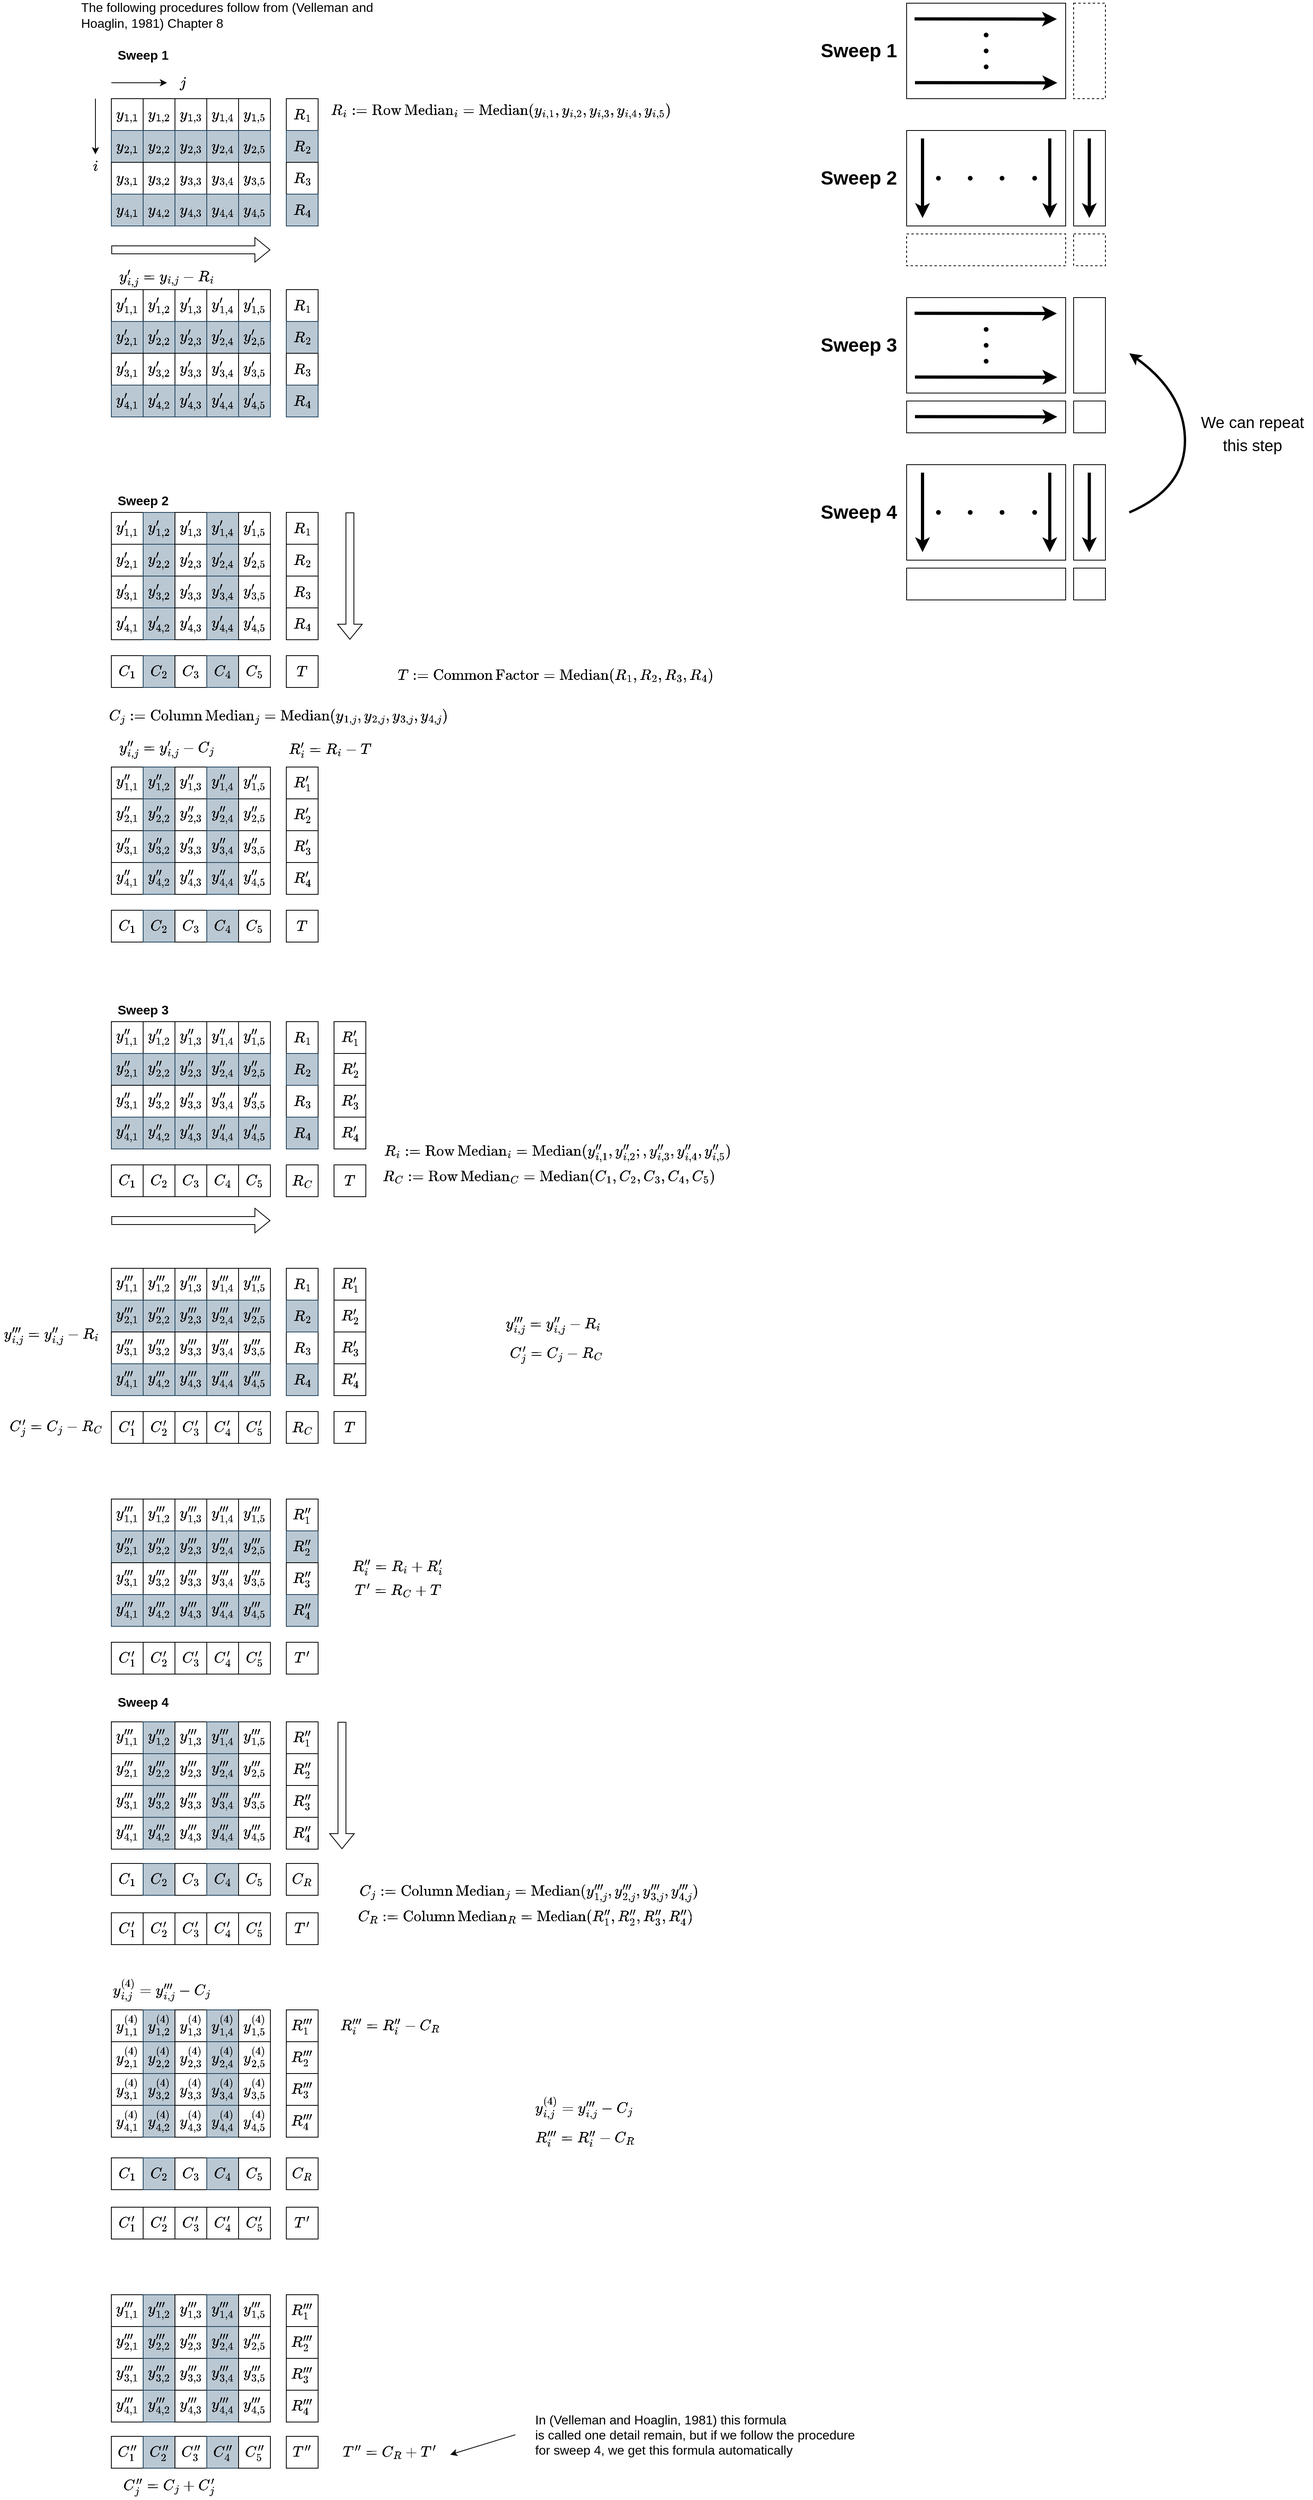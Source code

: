 <mxfile version="23.1.5" type="device">
  <diagram name="Page-1" id="T6ortqNAG7VeKMZnrJbP">
    <mxGraphModel dx="1836" dy="1244" grid="0" gridSize="10" guides="1" tooltips="1" connect="1" arrows="1" fold="1" page="0" pageScale="1" pageWidth="827" pageHeight="1169" math="1" shadow="0">
      <root>
        <mxCell id="0" />
        <mxCell id="1" parent="0" />
        <mxCell id="qUvaUlSIhOayEPjUqai0-2" value="&lt;font style=&quot;font-size: 16px;&quot;&gt;\(y_{1,1}\)&lt;/font&gt;" style="rounded=0;whiteSpace=wrap;html=1;" vertex="1" parent="1">
          <mxGeometry x="80" y="80" width="40" height="40" as="geometry" />
        </mxCell>
        <mxCell id="qUvaUlSIhOayEPjUqai0-3" value="&lt;font style=&quot;font-size: 16px;&quot;&gt;\(y_{1,2}\)&lt;/font&gt;" style="rounded=0;whiteSpace=wrap;html=1;" vertex="1" parent="1">
          <mxGeometry x="120" y="80" width="40" height="40" as="geometry" />
        </mxCell>
        <mxCell id="qUvaUlSIhOayEPjUqai0-4" value="&lt;font style=&quot;font-size: 16px;&quot;&gt;\(y_{1,3}\)&lt;/font&gt;" style="rounded=0;whiteSpace=wrap;html=1;" vertex="1" parent="1">
          <mxGeometry x="160" y="80" width="40" height="40" as="geometry" />
        </mxCell>
        <mxCell id="qUvaUlSIhOayEPjUqai0-5" value="&lt;font style=&quot;font-size: 16px;&quot;&gt;\(y_{1,4}\)&lt;/font&gt;" style="rounded=0;whiteSpace=wrap;html=1;" vertex="1" parent="1">
          <mxGeometry x="200" y="80" width="40" height="40" as="geometry" />
        </mxCell>
        <mxCell id="qUvaUlSIhOayEPjUqai0-6" value="&lt;font style=&quot;font-size: 16px;&quot;&gt;\(y_{2,1}\)&lt;/font&gt;" style="rounded=0;whiteSpace=wrap;html=1;fillColor=#bac8d3;strokeColor=#23445d;" vertex="1" parent="1">
          <mxGeometry x="80" y="120" width="40" height="40" as="geometry" />
        </mxCell>
        <mxCell id="qUvaUlSIhOayEPjUqai0-7" value="&lt;font style=&quot;font-size: 16px;&quot;&gt;\(y_{2,2}\)&lt;/font&gt;" style="rounded=0;whiteSpace=wrap;html=1;fillColor=#bac8d3;strokeColor=#23445d;" vertex="1" parent="1">
          <mxGeometry x="120" y="120" width="40" height="40" as="geometry" />
        </mxCell>
        <mxCell id="qUvaUlSIhOayEPjUqai0-8" value="&lt;font style=&quot;font-size: 16px;&quot;&gt;\(y_{2,3}\)&lt;/font&gt;" style="rounded=0;whiteSpace=wrap;html=1;fillColor=#bac8d3;strokeColor=#23445d;" vertex="1" parent="1">
          <mxGeometry x="160" y="120" width="40" height="40" as="geometry" />
        </mxCell>
        <mxCell id="qUvaUlSIhOayEPjUqai0-9" value="&lt;font style=&quot;font-size: 16px;&quot;&gt;\(y_{2,4}\)&lt;/font&gt;" style="rounded=0;whiteSpace=wrap;html=1;fillColor=#bac8d3;strokeColor=#23445d;" vertex="1" parent="1">
          <mxGeometry x="200" y="120" width="40" height="40" as="geometry" />
        </mxCell>
        <mxCell id="qUvaUlSIhOayEPjUqai0-10" value="&lt;font style=&quot;font-size: 16px;&quot;&gt;\(y_{3,1}\)&lt;/font&gt;" style="rounded=0;whiteSpace=wrap;html=1;" vertex="1" parent="1">
          <mxGeometry x="80" y="160" width="40" height="40" as="geometry" />
        </mxCell>
        <mxCell id="qUvaUlSIhOayEPjUqai0-11" value="&lt;font style=&quot;font-size: 16px;&quot;&gt;\(y_{3,2}\)&lt;/font&gt;" style="rounded=0;whiteSpace=wrap;html=1;" vertex="1" parent="1">
          <mxGeometry x="120" y="160" width="40" height="40" as="geometry" />
        </mxCell>
        <mxCell id="qUvaUlSIhOayEPjUqai0-12" value="&lt;font style=&quot;font-size: 16px;&quot;&gt;\(y_{3,3}\)&lt;/font&gt;" style="rounded=0;whiteSpace=wrap;html=1;" vertex="1" parent="1">
          <mxGeometry x="160" y="160" width="40" height="40" as="geometry" />
        </mxCell>
        <mxCell id="qUvaUlSIhOayEPjUqai0-13" value="&lt;font style=&quot;font-size: 16px;&quot;&gt;\(y_{3,4}\)&lt;/font&gt;" style="rounded=0;whiteSpace=wrap;html=1;" vertex="1" parent="1">
          <mxGeometry x="200" y="160" width="40" height="40" as="geometry" />
        </mxCell>
        <mxCell id="qUvaUlSIhOayEPjUqai0-14" value="&lt;font style=&quot;font-size: 16px;&quot;&gt;\(y_{4,1}\)&lt;/font&gt;" style="rounded=0;whiteSpace=wrap;html=1;fillColor=#bac8d3;strokeColor=#23445d;" vertex="1" parent="1">
          <mxGeometry x="80" y="200" width="40" height="40" as="geometry" />
        </mxCell>
        <mxCell id="qUvaUlSIhOayEPjUqai0-15" value="&lt;font style=&quot;font-size: 16px;&quot;&gt;\(y_{4,2}\)&lt;/font&gt;" style="rounded=0;whiteSpace=wrap;html=1;fillColor=#bac8d3;strokeColor=#23445d;" vertex="1" parent="1">
          <mxGeometry x="120" y="200" width="40" height="40" as="geometry" />
        </mxCell>
        <mxCell id="qUvaUlSIhOayEPjUqai0-16" value="&lt;font style=&quot;font-size: 16px;&quot;&gt;\(y_{4,3}\)&lt;/font&gt;" style="rounded=0;whiteSpace=wrap;html=1;fillColor=#bac8d3;strokeColor=#23445d;" vertex="1" parent="1">
          <mxGeometry x="160" y="200" width="40" height="40" as="geometry" />
        </mxCell>
        <mxCell id="qUvaUlSIhOayEPjUqai0-17" value="&lt;font style=&quot;font-size: 16px;&quot;&gt;\(y_{4,4}\)&lt;/font&gt;" style="rounded=0;whiteSpace=wrap;html=1;fillColor=#bac8d3;strokeColor=#23445d;" vertex="1" parent="1">
          <mxGeometry x="200" y="200" width="40" height="40" as="geometry" />
        </mxCell>
        <mxCell id="qUvaUlSIhOayEPjUqai0-18" value="&lt;font style=&quot;font-size: 16px;&quot;&gt;\(y_{1,5}\)&lt;/font&gt;" style="rounded=0;whiteSpace=wrap;html=1;" vertex="1" parent="1">
          <mxGeometry x="240" y="80" width="40" height="40" as="geometry" />
        </mxCell>
        <mxCell id="qUvaUlSIhOayEPjUqai0-19" value="&lt;font style=&quot;font-size: 16px;&quot;&gt;\(y_{2,5}\)&lt;/font&gt;" style="rounded=0;whiteSpace=wrap;html=1;fillColor=#bac8d3;strokeColor=#23445d;" vertex="1" parent="1">
          <mxGeometry x="240" y="120" width="40" height="40" as="geometry" />
        </mxCell>
        <mxCell id="qUvaUlSIhOayEPjUqai0-20" value="&lt;font style=&quot;font-size: 16px;&quot;&gt;\(y_{3,5}\)&lt;/font&gt;" style="rounded=0;whiteSpace=wrap;html=1;" vertex="1" parent="1">
          <mxGeometry x="240" y="160" width="40" height="40" as="geometry" />
        </mxCell>
        <mxCell id="qUvaUlSIhOayEPjUqai0-21" value="&lt;font style=&quot;font-size: 16px;&quot;&gt;\(y_{4,5}\)&lt;/font&gt;" style="rounded=0;whiteSpace=wrap;html=1;fillColor=#bac8d3;strokeColor=#23445d;" vertex="1" parent="1">
          <mxGeometry x="240" y="200" width="40" height="40" as="geometry" />
        </mxCell>
        <mxCell id="qUvaUlSIhOayEPjUqai0-22" value="&lt;span style=&quot;font-size: 16px;&quot;&gt;\(R_1\)&lt;/span&gt;" style="rounded=0;whiteSpace=wrap;html=1;" vertex="1" parent="1">
          <mxGeometry x="300" y="80" width="40" height="40" as="geometry" />
        </mxCell>
        <mxCell id="qUvaUlSIhOayEPjUqai0-23" value="&lt;span style=&quot;font-size: 16px;&quot;&gt;\(R_2\)&lt;/span&gt;" style="rounded=0;whiteSpace=wrap;html=1;fillColor=#bac8d3;strokeColor=#23445d;" vertex="1" parent="1">
          <mxGeometry x="300" y="120" width="40" height="40" as="geometry" />
        </mxCell>
        <mxCell id="qUvaUlSIhOayEPjUqai0-24" value="&lt;span style=&quot;font-size: 16px;&quot;&gt;\(R_3\)&lt;/span&gt;" style="rounded=0;whiteSpace=wrap;html=1;" vertex="1" parent="1">
          <mxGeometry x="300" y="160" width="40" height="40" as="geometry" />
        </mxCell>
        <mxCell id="qUvaUlSIhOayEPjUqai0-25" value="&lt;span style=&quot;font-size: 16px;&quot;&gt;\(R_4\)&lt;/span&gt;" style="rounded=0;whiteSpace=wrap;html=1;fillColor=#bac8d3;strokeColor=#23445d;" vertex="1" parent="1">
          <mxGeometry x="300" y="200" width="40" height="40" as="geometry" />
        </mxCell>
        <mxCell id="qUvaUlSIhOayEPjUqai0-26" value="&lt;font style=&quot;font-size: 16px;&quot;&gt;Sweep 1&lt;/font&gt;" style="text;html=1;align=center;verticalAlign=middle;whiteSpace=wrap;rounded=0;fontSize=14;fontStyle=1" vertex="1" parent="1">
          <mxGeometry x="80" y="10" width="80" height="30" as="geometry" />
        </mxCell>
        <mxCell id="qUvaUlSIhOayEPjUqai0-28" value="\( R_i :=\operatorname{Row Median}_i =&lt;br&gt;&amp;nbsp;\operatorname{Median} (y_{i, 1}, y_{i, 2}, y_{i, 3}, y_{i, 4}, y_{i, 5})\)" style="text;html=1;align=center;verticalAlign=middle;whiteSpace=wrap;rounded=0;fontSize=16;" vertex="1" parent="1">
          <mxGeometry x="360" y="80" width="420" height="30" as="geometry" />
        </mxCell>
        <mxCell id="qUvaUlSIhOayEPjUqai0-29" value="&lt;font style=&quot;font-size: 16px;&quot;&gt;Sweep 2&lt;/font&gt;" style="text;html=1;align=center;verticalAlign=middle;whiteSpace=wrap;rounded=0;fontSize=14;fontStyle=1" vertex="1" parent="1">
          <mxGeometry x="80" y="570" width="80" height="30" as="geometry" />
        </mxCell>
        <mxCell id="qUvaUlSIhOayEPjUqai0-59" value="&lt;font style=&quot;font-size: 16px;&quot;&gt;\(y_{1,1}&#39;\)&lt;/font&gt;" style="rounded=0;whiteSpace=wrap;html=1;" vertex="1" parent="1">
          <mxGeometry x="80" y="320" width="40" height="40" as="geometry" />
        </mxCell>
        <mxCell id="qUvaUlSIhOayEPjUqai0-60" value="&lt;font style=&quot;font-size: 16px;&quot;&gt;\(y_{1,2}&#39;\)&lt;/font&gt;" style="rounded=0;whiteSpace=wrap;html=1;" vertex="1" parent="1">
          <mxGeometry x="120" y="320" width="40" height="40" as="geometry" />
        </mxCell>
        <mxCell id="qUvaUlSIhOayEPjUqai0-61" value="&lt;font style=&quot;font-size: 16px;&quot;&gt;\(y_{1,3}&#39;\)&lt;/font&gt;" style="rounded=0;whiteSpace=wrap;html=1;" vertex="1" parent="1">
          <mxGeometry x="160" y="320" width="40" height="40" as="geometry" />
        </mxCell>
        <mxCell id="qUvaUlSIhOayEPjUqai0-62" value="&lt;font style=&quot;font-size: 16px;&quot;&gt;\(y_{1,4}&#39;\)&lt;/font&gt;" style="rounded=0;whiteSpace=wrap;html=1;" vertex="1" parent="1">
          <mxGeometry x="200" y="320" width="40" height="40" as="geometry" />
        </mxCell>
        <mxCell id="qUvaUlSIhOayEPjUqai0-63" value="&lt;font style=&quot;font-size: 16px;&quot;&gt;\(y_{2,1}&#39;\)&lt;/font&gt;" style="rounded=0;whiteSpace=wrap;html=1;fillColor=#bac8d3;strokeColor=#23445d;" vertex="1" parent="1">
          <mxGeometry x="80" y="360" width="40" height="40" as="geometry" />
        </mxCell>
        <mxCell id="qUvaUlSIhOayEPjUqai0-64" value="&lt;font style=&quot;font-size: 16px;&quot;&gt;\(y_{2,2}&#39;\)&lt;/font&gt;" style="rounded=0;whiteSpace=wrap;html=1;fillColor=#bac8d3;strokeColor=#23445d;" vertex="1" parent="1">
          <mxGeometry x="120" y="360" width="40" height="40" as="geometry" />
        </mxCell>
        <mxCell id="qUvaUlSIhOayEPjUqai0-65" value="&lt;font style=&quot;font-size: 16px;&quot;&gt;\(y_{2,3}&#39;\)&lt;/font&gt;" style="rounded=0;whiteSpace=wrap;html=1;fillColor=#bac8d3;strokeColor=#23445d;" vertex="1" parent="1">
          <mxGeometry x="160" y="360" width="40" height="40" as="geometry" />
        </mxCell>
        <mxCell id="qUvaUlSIhOayEPjUqai0-66" value="&lt;font style=&quot;font-size: 16px;&quot;&gt;\(y_{2,4}&#39;\)&lt;/font&gt;" style="rounded=0;whiteSpace=wrap;html=1;fillColor=#bac8d3;strokeColor=#23445d;" vertex="1" parent="1">
          <mxGeometry x="200" y="360" width="40" height="40" as="geometry" />
        </mxCell>
        <mxCell id="qUvaUlSIhOayEPjUqai0-67" value="&lt;font style=&quot;font-size: 16px;&quot;&gt;\(y_{3,1}&#39;\)&lt;/font&gt;" style="rounded=0;whiteSpace=wrap;html=1;" vertex="1" parent="1">
          <mxGeometry x="80" y="400" width="40" height="40" as="geometry" />
        </mxCell>
        <mxCell id="qUvaUlSIhOayEPjUqai0-68" value="&lt;font style=&quot;font-size: 16px;&quot;&gt;\(y_{3,2}&#39;\)&lt;/font&gt;" style="rounded=0;whiteSpace=wrap;html=1;" vertex="1" parent="1">
          <mxGeometry x="120" y="400" width="40" height="40" as="geometry" />
        </mxCell>
        <mxCell id="qUvaUlSIhOayEPjUqai0-69" value="&lt;font style=&quot;font-size: 16px;&quot;&gt;\(y_{3,3}&#39;\)&lt;/font&gt;" style="rounded=0;whiteSpace=wrap;html=1;" vertex="1" parent="1">
          <mxGeometry x="160" y="400" width="40" height="40" as="geometry" />
        </mxCell>
        <mxCell id="qUvaUlSIhOayEPjUqai0-70" value="&lt;font style=&quot;font-size: 16px;&quot;&gt;\(y_{3,4}&#39;\)&lt;/font&gt;" style="rounded=0;whiteSpace=wrap;html=1;" vertex="1" parent="1">
          <mxGeometry x="200" y="400" width="40" height="40" as="geometry" />
        </mxCell>
        <mxCell id="qUvaUlSIhOayEPjUqai0-71" value="&lt;font style=&quot;font-size: 16px;&quot;&gt;\(y_{4,1}&#39;\)&lt;/font&gt;" style="rounded=0;whiteSpace=wrap;html=1;fillColor=#bac8d3;strokeColor=#23445d;" vertex="1" parent="1">
          <mxGeometry x="80" y="440" width="40" height="40" as="geometry" />
        </mxCell>
        <mxCell id="qUvaUlSIhOayEPjUqai0-72" value="&lt;font style=&quot;font-size: 16px;&quot;&gt;\(y_{4,2}&#39;\)&lt;/font&gt;" style="rounded=0;whiteSpace=wrap;html=1;fillColor=#bac8d3;strokeColor=#23445d;" vertex="1" parent="1">
          <mxGeometry x="120" y="440" width="40" height="40" as="geometry" />
        </mxCell>
        <mxCell id="qUvaUlSIhOayEPjUqai0-73" value="&lt;font style=&quot;font-size: 16px;&quot;&gt;\(y_{4,3}&#39;\)&lt;/font&gt;" style="rounded=0;whiteSpace=wrap;html=1;fillColor=#bac8d3;strokeColor=#23445d;" vertex="1" parent="1">
          <mxGeometry x="160" y="440" width="40" height="40" as="geometry" />
        </mxCell>
        <mxCell id="qUvaUlSIhOayEPjUqai0-74" value="&lt;font style=&quot;font-size: 16px;&quot;&gt;\(y_{4,4}&#39;\)&lt;/font&gt;" style="rounded=0;whiteSpace=wrap;html=1;fillColor=#bac8d3;strokeColor=#23445d;" vertex="1" parent="1">
          <mxGeometry x="200" y="440" width="40" height="40" as="geometry" />
        </mxCell>
        <mxCell id="qUvaUlSIhOayEPjUqai0-75" value="&lt;font style=&quot;font-size: 16px;&quot;&gt;\(y_{1,5}&#39;\)&lt;/font&gt;" style="rounded=0;whiteSpace=wrap;html=1;" vertex="1" parent="1">
          <mxGeometry x="240" y="320" width="40" height="40" as="geometry" />
        </mxCell>
        <mxCell id="qUvaUlSIhOayEPjUqai0-76" value="&lt;font style=&quot;font-size: 16px;&quot;&gt;\(y_{2,5}&#39;\)&lt;/font&gt;" style="rounded=0;whiteSpace=wrap;html=1;fillColor=#bac8d3;strokeColor=#23445d;" vertex="1" parent="1">
          <mxGeometry x="240" y="360" width="40" height="40" as="geometry" />
        </mxCell>
        <mxCell id="qUvaUlSIhOayEPjUqai0-77" value="&lt;font style=&quot;font-size: 16px;&quot;&gt;\(y_{3,5}&#39;\)&lt;/font&gt;" style="rounded=0;whiteSpace=wrap;html=1;" vertex="1" parent="1">
          <mxGeometry x="240" y="400" width="40" height="40" as="geometry" />
        </mxCell>
        <mxCell id="qUvaUlSIhOayEPjUqai0-78" value="&lt;font style=&quot;font-size: 16px;&quot;&gt;\(y_{4,5}&#39;\)&lt;/font&gt;" style="rounded=0;whiteSpace=wrap;html=1;fillColor=#bac8d3;strokeColor=#23445d;" vertex="1" parent="1">
          <mxGeometry x="240" y="440" width="40" height="40" as="geometry" />
        </mxCell>
        <mxCell id="qUvaUlSIhOayEPjUqai0-79" value="&lt;span style=&quot;font-size: 16px;&quot;&gt;\(R_1\)&lt;/span&gt;" style="rounded=0;whiteSpace=wrap;html=1;" vertex="1" parent="1">
          <mxGeometry x="300" y="320" width="40" height="40" as="geometry" />
        </mxCell>
        <mxCell id="qUvaUlSIhOayEPjUqai0-80" value="&lt;span style=&quot;font-size: 16px;&quot;&gt;\(R_2\)&lt;/span&gt;" style="rounded=0;whiteSpace=wrap;html=1;fillColor=#bac8d3;strokeColor=#23445d;" vertex="1" parent="1">
          <mxGeometry x="300" y="360" width="40" height="40" as="geometry" />
        </mxCell>
        <mxCell id="qUvaUlSIhOayEPjUqai0-81" value="&lt;span style=&quot;font-size: 16px;&quot;&gt;\(R_3\)&lt;/span&gt;" style="rounded=0;whiteSpace=wrap;html=1;" vertex="1" parent="1">
          <mxGeometry x="300" y="400" width="40" height="40" as="geometry" />
        </mxCell>
        <mxCell id="qUvaUlSIhOayEPjUqai0-82" value="&lt;span style=&quot;font-size: 16px;&quot;&gt;\(R_4\)&lt;/span&gt;" style="rounded=0;whiteSpace=wrap;html=1;fillColor=#bac8d3;strokeColor=#23445d;" vertex="1" parent="1">
          <mxGeometry x="300" y="440" width="40" height="40" as="geometry" />
        </mxCell>
        <mxCell id="qUvaUlSIhOayEPjUqai0-83" value="\(y_{i,j}&#39; = y_{i, j} - R_i\)" style="text;html=1;align=center;verticalAlign=middle;whiteSpace=wrap;rounded=0;fontSize=16;" vertex="1" parent="1">
          <mxGeometry x="80" y="290" width="140" height="30" as="geometry" />
        </mxCell>
        <mxCell id="qUvaUlSIhOayEPjUqai0-84" value="" style="endArrow=classic;html=1;rounded=0;" edge="1" parent="1">
          <mxGeometry width="50" height="50" relative="1" as="geometry">
            <mxPoint x="60" y="80" as="sourcePoint" />
            <mxPoint x="60" y="150" as="targetPoint" />
          </mxGeometry>
        </mxCell>
        <mxCell id="qUvaUlSIhOayEPjUqai0-86" value="\(i\)" style="text;html=1;align=center;verticalAlign=middle;whiteSpace=wrap;rounded=0;fontSize=16;" vertex="1" parent="1">
          <mxGeometry x="50" y="150" width="20" height="30" as="geometry" />
        </mxCell>
        <mxCell id="qUvaUlSIhOayEPjUqai0-87" value="" style="endArrow=classic;html=1;rounded=0;" edge="1" parent="1">
          <mxGeometry width="50" height="50" relative="1" as="geometry">
            <mxPoint x="80" y="60" as="sourcePoint" />
            <mxPoint x="150" y="60" as="targetPoint" />
          </mxGeometry>
        </mxCell>
        <mxCell id="qUvaUlSIhOayEPjUqai0-89" value="\(j\)" style="text;html=1;align=center;verticalAlign=middle;whiteSpace=wrap;rounded=0;fontSize=16;" vertex="1" parent="1">
          <mxGeometry x="160" y="40" width="20" height="40" as="geometry" />
        </mxCell>
        <mxCell id="qUvaUlSIhOayEPjUqai0-90" value="" style="shape=flexArrow;endArrow=classic;html=1;rounded=0;" edge="1" parent="1">
          <mxGeometry width="50" height="50" relative="1" as="geometry">
            <mxPoint x="80" y="270" as="sourcePoint" />
            <mxPoint x="280" y="270" as="targetPoint" />
          </mxGeometry>
        </mxCell>
        <mxCell id="qUvaUlSIhOayEPjUqai0-91" value="&lt;font style=&quot;font-size: 16px;&quot;&gt;\(y_{1,1}&#39;\)&lt;/font&gt;" style="rounded=0;whiteSpace=wrap;html=1;" vertex="1" parent="1">
          <mxGeometry x="80" y="600" width="40" height="40" as="geometry" />
        </mxCell>
        <mxCell id="qUvaUlSIhOayEPjUqai0-92" value="&lt;font style=&quot;font-size: 16px;&quot;&gt;\(y_{1,2}&#39;\)&lt;/font&gt;" style="rounded=0;whiteSpace=wrap;html=1;fillColor=#bac8d3;strokeColor=#23445d;" vertex="1" parent="1">
          <mxGeometry x="120" y="600" width="40" height="40" as="geometry" />
        </mxCell>
        <mxCell id="qUvaUlSIhOayEPjUqai0-93" value="&lt;font style=&quot;font-size: 16px;&quot;&gt;\(y_{1,3}&#39;\)&lt;/font&gt;" style="rounded=0;whiteSpace=wrap;html=1;" vertex="1" parent="1">
          <mxGeometry x="160" y="600" width="40" height="40" as="geometry" />
        </mxCell>
        <mxCell id="qUvaUlSIhOayEPjUqai0-94" value="&lt;font style=&quot;font-size: 16px;&quot;&gt;\(y_{1,4}&#39;\)&lt;/font&gt;" style="rounded=0;whiteSpace=wrap;html=1;fillColor=#bac8d3;strokeColor=#23445d;" vertex="1" parent="1">
          <mxGeometry x="200" y="600" width="40" height="40" as="geometry" />
        </mxCell>
        <mxCell id="qUvaUlSIhOayEPjUqai0-95" value="&lt;font style=&quot;font-size: 16px;&quot;&gt;\(y_{2,1}&#39;\)&lt;/font&gt;" style="rounded=0;whiteSpace=wrap;html=1;" vertex="1" parent="1">
          <mxGeometry x="80" y="640" width="40" height="40" as="geometry" />
        </mxCell>
        <mxCell id="qUvaUlSIhOayEPjUqai0-96" value="&lt;font style=&quot;font-size: 16px;&quot;&gt;\(y_{2,2}&#39;\)&lt;/font&gt;" style="rounded=0;whiteSpace=wrap;html=1;fillColor=#bac8d3;strokeColor=#23445d;" vertex="1" parent="1">
          <mxGeometry x="120" y="640" width="40" height="40" as="geometry" />
        </mxCell>
        <mxCell id="qUvaUlSIhOayEPjUqai0-97" value="&lt;font style=&quot;font-size: 16px;&quot;&gt;\(y_{2,3}&#39;\)&lt;/font&gt;" style="rounded=0;whiteSpace=wrap;html=1;" vertex="1" parent="1">
          <mxGeometry x="160" y="640" width="40" height="40" as="geometry" />
        </mxCell>
        <mxCell id="qUvaUlSIhOayEPjUqai0-98" value="&lt;font style=&quot;font-size: 16px;&quot;&gt;\(y_{2,4}&#39;\)&lt;/font&gt;" style="rounded=0;whiteSpace=wrap;html=1;fillColor=#bac8d3;strokeColor=#23445d;" vertex="1" parent="1">
          <mxGeometry x="200" y="640" width="40" height="40" as="geometry" />
        </mxCell>
        <mxCell id="qUvaUlSIhOayEPjUqai0-99" value="&lt;font style=&quot;font-size: 16px;&quot;&gt;\(y_{3,1}&#39;\)&lt;/font&gt;" style="rounded=0;whiteSpace=wrap;html=1;" vertex="1" parent="1">
          <mxGeometry x="80" y="680" width="40" height="40" as="geometry" />
        </mxCell>
        <mxCell id="qUvaUlSIhOayEPjUqai0-100" value="&lt;font style=&quot;font-size: 16px;&quot;&gt;\(y_{3,2}&#39;\)&lt;/font&gt;" style="rounded=0;whiteSpace=wrap;html=1;fillColor=#bac8d3;strokeColor=#23445d;" vertex="1" parent="1">
          <mxGeometry x="120" y="680" width="40" height="40" as="geometry" />
        </mxCell>
        <mxCell id="qUvaUlSIhOayEPjUqai0-101" value="&lt;font style=&quot;font-size: 16px;&quot;&gt;\(y_{3,3}&#39;\)&lt;/font&gt;" style="rounded=0;whiteSpace=wrap;html=1;" vertex="1" parent="1">
          <mxGeometry x="160" y="680" width="40" height="40" as="geometry" />
        </mxCell>
        <mxCell id="qUvaUlSIhOayEPjUqai0-102" value="&lt;font style=&quot;font-size: 16px;&quot;&gt;\(y_{3,4}&#39;\)&lt;/font&gt;" style="rounded=0;whiteSpace=wrap;html=1;fillColor=#bac8d3;strokeColor=#23445d;" vertex="1" parent="1">
          <mxGeometry x="200" y="680" width="40" height="40" as="geometry" />
        </mxCell>
        <mxCell id="qUvaUlSIhOayEPjUqai0-103" value="&lt;font style=&quot;font-size: 16px;&quot;&gt;\(y_{4,1}&#39;\)&lt;/font&gt;" style="rounded=0;whiteSpace=wrap;html=1;" vertex="1" parent="1">
          <mxGeometry x="80" y="720" width="40" height="40" as="geometry" />
        </mxCell>
        <mxCell id="qUvaUlSIhOayEPjUqai0-104" value="&lt;font style=&quot;font-size: 16px;&quot;&gt;\(y_{4,2}&#39;\)&lt;/font&gt;" style="rounded=0;whiteSpace=wrap;html=1;fillColor=#bac8d3;strokeColor=#23445d;" vertex="1" parent="1">
          <mxGeometry x="120" y="720" width="40" height="40" as="geometry" />
        </mxCell>
        <mxCell id="qUvaUlSIhOayEPjUqai0-105" value="&lt;font style=&quot;font-size: 16px;&quot;&gt;\(y_{4,3}&#39;\)&lt;/font&gt;" style="rounded=0;whiteSpace=wrap;html=1;" vertex="1" parent="1">
          <mxGeometry x="160" y="720" width="40" height="40" as="geometry" />
        </mxCell>
        <mxCell id="qUvaUlSIhOayEPjUqai0-106" value="&lt;font style=&quot;font-size: 16px;&quot;&gt;\(y_{4,4}&#39;\)&lt;/font&gt;" style="rounded=0;whiteSpace=wrap;html=1;fillColor=#bac8d3;strokeColor=#23445d;" vertex="1" parent="1">
          <mxGeometry x="200" y="720" width="40" height="40" as="geometry" />
        </mxCell>
        <mxCell id="qUvaUlSIhOayEPjUqai0-107" value="&lt;font style=&quot;font-size: 16px;&quot;&gt;\(y_{1,5}&#39;\)&lt;/font&gt;" style="rounded=0;whiteSpace=wrap;html=1;" vertex="1" parent="1">
          <mxGeometry x="240" y="600" width="40" height="40" as="geometry" />
        </mxCell>
        <mxCell id="qUvaUlSIhOayEPjUqai0-108" value="&lt;font style=&quot;font-size: 16px;&quot;&gt;\(y_{2,5}&#39;\)&lt;/font&gt;" style="rounded=0;whiteSpace=wrap;html=1;" vertex="1" parent="1">
          <mxGeometry x="240" y="640" width="40" height="40" as="geometry" />
        </mxCell>
        <mxCell id="qUvaUlSIhOayEPjUqai0-109" value="&lt;font style=&quot;font-size: 16px;&quot;&gt;\(y_{3,5}&#39;\)&lt;/font&gt;" style="rounded=0;whiteSpace=wrap;html=1;" vertex="1" parent="1">
          <mxGeometry x="240" y="680" width="40" height="40" as="geometry" />
        </mxCell>
        <mxCell id="qUvaUlSIhOayEPjUqai0-110" value="&lt;font style=&quot;font-size: 16px;&quot;&gt;\(y_{4,5}&#39;\)&lt;/font&gt;" style="rounded=0;whiteSpace=wrap;html=1;" vertex="1" parent="1">
          <mxGeometry x="240" y="720" width="40" height="40" as="geometry" />
        </mxCell>
        <mxCell id="qUvaUlSIhOayEPjUqai0-111" value="&lt;span style=&quot;font-size: 16px;&quot;&gt;\(R_1\)&lt;/span&gt;" style="rounded=0;whiteSpace=wrap;html=1;" vertex="1" parent="1">
          <mxGeometry x="300" y="600" width="40" height="40" as="geometry" />
        </mxCell>
        <mxCell id="qUvaUlSIhOayEPjUqai0-112" value="&lt;span style=&quot;font-size: 16px;&quot;&gt;\(R_2\)&lt;/span&gt;" style="rounded=0;whiteSpace=wrap;html=1;" vertex="1" parent="1">
          <mxGeometry x="300" y="640" width="40" height="40" as="geometry" />
        </mxCell>
        <mxCell id="qUvaUlSIhOayEPjUqai0-113" value="&lt;span style=&quot;font-size: 16px;&quot;&gt;\(R_3\)&lt;/span&gt;" style="rounded=0;whiteSpace=wrap;html=1;" vertex="1" parent="1">
          <mxGeometry x="300" y="680" width="40" height="40" as="geometry" />
        </mxCell>
        <mxCell id="qUvaUlSIhOayEPjUqai0-114" value="&lt;span style=&quot;font-size: 16px;&quot;&gt;\(R_4\)&lt;/span&gt;" style="rounded=0;whiteSpace=wrap;html=1;" vertex="1" parent="1">
          <mxGeometry x="300" y="720" width="40" height="40" as="geometry" />
        </mxCell>
        <mxCell id="qUvaUlSIhOayEPjUqai0-115" value="" style="shape=flexArrow;endArrow=classic;html=1;rounded=0;" edge="1" parent="1">
          <mxGeometry width="50" height="50" relative="1" as="geometry">
            <mxPoint x="380" y="600" as="sourcePoint" />
            <mxPoint x="380" y="760" as="targetPoint" />
          </mxGeometry>
        </mxCell>
        <mxCell id="qUvaUlSIhOayEPjUqai0-116" value="&lt;font style=&quot;font-size: 16px;&quot;&gt;\(C_1\)&lt;/font&gt;" style="rounded=0;whiteSpace=wrap;html=1;" vertex="1" parent="1">
          <mxGeometry x="80" y="780" width="40" height="40" as="geometry" />
        </mxCell>
        <mxCell id="qUvaUlSIhOayEPjUqai0-117" value="&lt;font style=&quot;font-size: 16px;&quot;&gt;\(C_2\)&lt;/font&gt;" style="rounded=0;whiteSpace=wrap;html=1;fillColor=#bac8d3;strokeColor=#23445d;" vertex="1" parent="1">
          <mxGeometry x="120" y="780" width="40" height="40" as="geometry" />
        </mxCell>
        <mxCell id="qUvaUlSIhOayEPjUqai0-118" value="&lt;font style=&quot;font-size: 16px;&quot;&gt;\(C_3\)&lt;/font&gt;" style="rounded=0;whiteSpace=wrap;html=1;" vertex="1" parent="1">
          <mxGeometry x="160" y="780" width="40" height="40" as="geometry" />
        </mxCell>
        <mxCell id="qUvaUlSIhOayEPjUqai0-119" value="&lt;font style=&quot;font-size: 16px;&quot;&gt;\(C_4\)&lt;/font&gt;" style="rounded=0;whiteSpace=wrap;html=1;fillColor=#bac8d3;strokeColor=#23445d;" vertex="1" parent="1">
          <mxGeometry x="200" y="780" width="40" height="40" as="geometry" />
        </mxCell>
        <mxCell id="qUvaUlSIhOayEPjUqai0-120" value="&lt;font style=&quot;font-size: 16px;&quot;&gt;\(C_5\)&lt;/font&gt;" style="rounded=0;whiteSpace=wrap;html=1;" vertex="1" parent="1">
          <mxGeometry x="240" y="780" width="40" height="40" as="geometry" />
        </mxCell>
        <mxCell id="qUvaUlSIhOayEPjUqai0-121" value="\( C_j :=\operatorname{Column Median}_j =&lt;br&gt;&amp;nbsp;\operatorname{Median} (y_{1,j}, y_{2,j}, y_{3,j}, y_{4,j})\)" style="text;html=1;align=center;verticalAlign=middle;whiteSpace=wrap;rounded=0;fontSize=16;" vertex="1" parent="1">
          <mxGeometry x="80" y="841" width="420" height="30" as="geometry" />
        </mxCell>
        <mxCell id="qUvaUlSIhOayEPjUqai0-122" value="&lt;font style=&quot;font-size: 16px;&quot;&gt;\(T\)&lt;/font&gt;" style="rounded=0;whiteSpace=wrap;html=1;" vertex="1" parent="1">
          <mxGeometry x="300" y="780" width="40" height="40" as="geometry" />
        </mxCell>
        <mxCell id="qUvaUlSIhOayEPjUqai0-123" value="\( T :=\operatorname{Common Factor} =&lt;br&gt;&amp;nbsp;\operatorname{Median} (R_1, R_2, R_3, R_4)\)" style="text;html=1;align=center;verticalAlign=middle;whiteSpace=wrap;rounded=0;fontSize=16;" vertex="1" parent="1">
          <mxGeometry x="429" y="790" width="420" height="30" as="geometry" />
        </mxCell>
        <mxCell id="qUvaUlSIhOayEPjUqai0-124" value="&lt;font style=&quot;font-size: 16px;&quot;&gt;\(y_{1,1}&#39;&#39;\)&lt;/font&gt;" style="rounded=0;whiteSpace=wrap;html=1;" vertex="1" parent="1">
          <mxGeometry x="80" y="920" width="40" height="40" as="geometry" />
        </mxCell>
        <mxCell id="qUvaUlSIhOayEPjUqai0-125" value="&lt;font style=&quot;font-size: 16px;&quot;&gt;\(y_{1,2}&#39;&#39;\)&lt;/font&gt;" style="rounded=0;whiteSpace=wrap;html=1;fillColor=#bac8d3;strokeColor=#23445d;" vertex="1" parent="1">
          <mxGeometry x="120" y="920" width="40" height="40" as="geometry" />
        </mxCell>
        <mxCell id="qUvaUlSIhOayEPjUqai0-126" value="&lt;font style=&quot;font-size: 16px;&quot;&gt;\(y_{1,3}&#39;&#39;\)&lt;/font&gt;" style="rounded=0;whiteSpace=wrap;html=1;" vertex="1" parent="1">
          <mxGeometry x="160" y="920" width="40" height="40" as="geometry" />
        </mxCell>
        <mxCell id="qUvaUlSIhOayEPjUqai0-127" value="&lt;font style=&quot;font-size: 16px;&quot;&gt;\(y_{1,4}&#39;&#39;\)&lt;/font&gt;" style="rounded=0;whiteSpace=wrap;html=1;fillColor=#bac8d3;strokeColor=#23445d;" vertex="1" parent="1">
          <mxGeometry x="200" y="920" width="40" height="40" as="geometry" />
        </mxCell>
        <mxCell id="qUvaUlSIhOayEPjUqai0-128" value="&lt;font style=&quot;font-size: 16px;&quot;&gt;\(y_{2,1}&#39;&#39;\)&lt;/font&gt;" style="rounded=0;whiteSpace=wrap;html=1;" vertex="1" parent="1">
          <mxGeometry x="80" y="960" width="40" height="40" as="geometry" />
        </mxCell>
        <mxCell id="qUvaUlSIhOayEPjUqai0-129" value="&lt;font style=&quot;font-size: 16px;&quot;&gt;\(y_{2,2}&#39;&#39;\)&lt;/font&gt;" style="rounded=0;whiteSpace=wrap;html=1;fillColor=#bac8d3;strokeColor=#23445d;" vertex="1" parent="1">
          <mxGeometry x="120" y="960" width="40" height="40" as="geometry" />
        </mxCell>
        <mxCell id="qUvaUlSIhOayEPjUqai0-130" value="&lt;font style=&quot;font-size: 16px;&quot;&gt;\(y_{2,3}&#39;&#39;\)&lt;/font&gt;" style="rounded=0;whiteSpace=wrap;html=1;" vertex="1" parent="1">
          <mxGeometry x="160" y="960" width="40" height="40" as="geometry" />
        </mxCell>
        <mxCell id="qUvaUlSIhOayEPjUqai0-131" value="&lt;font style=&quot;font-size: 16px;&quot;&gt;\(y_{2,4}&#39;&#39;\)&lt;/font&gt;" style="rounded=0;whiteSpace=wrap;html=1;fillColor=#bac8d3;strokeColor=#23445d;" vertex="1" parent="1">
          <mxGeometry x="200" y="960" width="40" height="40" as="geometry" />
        </mxCell>
        <mxCell id="qUvaUlSIhOayEPjUqai0-132" value="&lt;font style=&quot;font-size: 16px;&quot;&gt;\(y_{3,1}&#39;&#39;\)&lt;/font&gt;" style="rounded=0;whiteSpace=wrap;html=1;" vertex="1" parent="1">
          <mxGeometry x="80" y="1000" width="40" height="40" as="geometry" />
        </mxCell>
        <mxCell id="qUvaUlSIhOayEPjUqai0-133" value="&lt;font style=&quot;font-size: 16px;&quot;&gt;\(y_{3,2}&#39;&#39;\)&lt;/font&gt;" style="rounded=0;whiteSpace=wrap;html=1;fillColor=#bac8d3;strokeColor=#23445d;" vertex="1" parent="1">
          <mxGeometry x="120" y="1000" width="40" height="40" as="geometry" />
        </mxCell>
        <mxCell id="qUvaUlSIhOayEPjUqai0-134" value="&lt;font style=&quot;font-size: 16px;&quot;&gt;\(y_{3,3}&#39;&#39;\)&lt;/font&gt;" style="rounded=0;whiteSpace=wrap;html=1;" vertex="1" parent="1">
          <mxGeometry x="160" y="1000" width="40" height="40" as="geometry" />
        </mxCell>
        <mxCell id="qUvaUlSIhOayEPjUqai0-135" value="&lt;font style=&quot;font-size: 16px;&quot;&gt;\(y_{3,4}&#39;&#39;\)&lt;/font&gt;" style="rounded=0;whiteSpace=wrap;html=1;fillColor=#bac8d3;strokeColor=#23445d;" vertex="1" parent="1">
          <mxGeometry x="200" y="1000" width="40" height="40" as="geometry" />
        </mxCell>
        <mxCell id="qUvaUlSIhOayEPjUqai0-136" value="&lt;font style=&quot;font-size: 16px;&quot;&gt;\(y_{4,1}&#39;&#39;\)&lt;/font&gt;" style="rounded=0;whiteSpace=wrap;html=1;" vertex="1" parent="1">
          <mxGeometry x="80" y="1040" width="40" height="40" as="geometry" />
        </mxCell>
        <mxCell id="qUvaUlSIhOayEPjUqai0-137" value="&lt;font style=&quot;font-size: 16px;&quot;&gt;\(y_{4,2}&#39;&#39;\)&lt;/font&gt;" style="rounded=0;whiteSpace=wrap;html=1;fillColor=#bac8d3;strokeColor=#23445d;" vertex="1" parent="1">
          <mxGeometry x="120" y="1040" width="40" height="40" as="geometry" />
        </mxCell>
        <mxCell id="qUvaUlSIhOayEPjUqai0-138" value="&lt;font style=&quot;font-size: 16px;&quot;&gt;\(y_{4,3}&#39;&#39;\)&lt;/font&gt;" style="rounded=0;whiteSpace=wrap;html=1;" vertex="1" parent="1">
          <mxGeometry x="160" y="1040" width="40" height="40" as="geometry" />
        </mxCell>
        <mxCell id="qUvaUlSIhOayEPjUqai0-139" value="&lt;font style=&quot;font-size: 16px;&quot;&gt;\(y_{4,4}&#39;&#39;\)&lt;/font&gt;" style="rounded=0;whiteSpace=wrap;html=1;fillColor=#bac8d3;strokeColor=#23445d;" vertex="1" parent="1">
          <mxGeometry x="200" y="1040" width="40" height="40" as="geometry" />
        </mxCell>
        <mxCell id="qUvaUlSIhOayEPjUqai0-140" value="&lt;font style=&quot;font-size: 16px;&quot;&gt;\(y_{1,5}&#39;&#39;\)&lt;/font&gt;" style="rounded=0;whiteSpace=wrap;html=1;" vertex="1" parent="1">
          <mxGeometry x="240" y="920" width="40" height="40" as="geometry" />
        </mxCell>
        <mxCell id="qUvaUlSIhOayEPjUqai0-141" value="&lt;font style=&quot;font-size: 16px;&quot;&gt;\(y_{2,5}&#39;&#39;\)&lt;/font&gt;" style="rounded=0;whiteSpace=wrap;html=1;" vertex="1" parent="1">
          <mxGeometry x="240" y="960" width="40" height="40" as="geometry" />
        </mxCell>
        <mxCell id="qUvaUlSIhOayEPjUqai0-142" value="&lt;font style=&quot;font-size: 16px;&quot;&gt;\(y_{3,5}&#39;&#39;\)&lt;/font&gt;" style="rounded=0;whiteSpace=wrap;html=1;" vertex="1" parent="1">
          <mxGeometry x="240" y="1000" width="40" height="40" as="geometry" />
        </mxCell>
        <mxCell id="qUvaUlSIhOayEPjUqai0-143" value="&lt;font style=&quot;font-size: 16px;&quot;&gt;\(y_{4,5}&#39;&#39;\)&lt;/font&gt;" style="rounded=0;whiteSpace=wrap;html=1;" vertex="1" parent="1">
          <mxGeometry x="240" y="1040" width="40" height="40" as="geometry" />
        </mxCell>
        <mxCell id="qUvaUlSIhOayEPjUqai0-144" value="&lt;span style=&quot;font-size: 16px;&quot;&gt;\(R_1&#39;\)&lt;/span&gt;" style="rounded=0;whiteSpace=wrap;html=1;" vertex="1" parent="1">
          <mxGeometry x="300" y="920" width="40" height="40" as="geometry" />
        </mxCell>
        <mxCell id="qUvaUlSIhOayEPjUqai0-145" value="&lt;span style=&quot;font-size: 16px;&quot;&gt;\(R_2&#39;\)&lt;/span&gt;" style="rounded=0;whiteSpace=wrap;html=1;" vertex="1" parent="1">
          <mxGeometry x="300" y="960" width="40" height="40" as="geometry" />
        </mxCell>
        <mxCell id="qUvaUlSIhOayEPjUqai0-146" value="&lt;span style=&quot;font-size: 16px;&quot;&gt;\(R_3&#39;\)&lt;/span&gt;" style="rounded=0;whiteSpace=wrap;html=1;" vertex="1" parent="1">
          <mxGeometry x="300" y="1000" width="40" height="40" as="geometry" />
        </mxCell>
        <mxCell id="qUvaUlSIhOayEPjUqai0-147" value="&lt;span style=&quot;font-size: 16px;&quot;&gt;\(R_4&#39;\)&lt;/span&gt;" style="rounded=0;whiteSpace=wrap;html=1;" vertex="1" parent="1">
          <mxGeometry x="300" y="1040" width="40" height="40" as="geometry" />
        </mxCell>
        <mxCell id="qUvaUlSIhOayEPjUqai0-148" value="&lt;font style=&quot;font-size: 16px;&quot;&gt;\(C_1\)&lt;/font&gt;" style="rounded=0;whiteSpace=wrap;html=1;" vertex="1" parent="1">
          <mxGeometry x="80" y="1100" width="40" height="40" as="geometry" />
        </mxCell>
        <mxCell id="qUvaUlSIhOayEPjUqai0-149" value="&lt;font style=&quot;font-size: 16px;&quot;&gt;\(C_2\)&lt;/font&gt;" style="rounded=0;whiteSpace=wrap;html=1;fillColor=#bac8d3;strokeColor=#23445d;" vertex="1" parent="1">
          <mxGeometry x="120" y="1100" width="40" height="40" as="geometry" />
        </mxCell>
        <mxCell id="qUvaUlSIhOayEPjUqai0-150" value="&lt;font style=&quot;font-size: 16px;&quot;&gt;\(C_3\)&lt;/font&gt;" style="rounded=0;whiteSpace=wrap;html=1;" vertex="1" parent="1">
          <mxGeometry x="160" y="1100" width="40" height="40" as="geometry" />
        </mxCell>
        <mxCell id="qUvaUlSIhOayEPjUqai0-151" value="&lt;font style=&quot;font-size: 16px;&quot;&gt;\(C_4\)&lt;/font&gt;" style="rounded=0;whiteSpace=wrap;html=1;fillColor=#bac8d3;strokeColor=#23445d;" vertex="1" parent="1">
          <mxGeometry x="200" y="1100" width="40" height="40" as="geometry" />
        </mxCell>
        <mxCell id="qUvaUlSIhOayEPjUqai0-152" value="&lt;font style=&quot;font-size: 16px;&quot;&gt;\(C_5\)&lt;/font&gt;" style="rounded=0;whiteSpace=wrap;html=1;" vertex="1" parent="1">
          <mxGeometry x="240" y="1100" width="40" height="40" as="geometry" />
        </mxCell>
        <mxCell id="qUvaUlSIhOayEPjUqai0-153" value="&lt;font style=&quot;font-size: 16px;&quot;&gt;\(T\)&lt;/font&gt;" style="rounded=0;whiteSpace=wrap;html=1;" vertex="1" parent="1">
          <mxGeometry x="300" y="1100" width="40" height="40" as="geometry" />
        </mxCell>
        <mxCell id="qUvaUlSIhOayEPjUqai0-155" value="\(y_{i,j}&#39;&#39; = y_{i, j}&#39; - C_j\)" style="text;html=1;align=center;verticalAlign=middle;whiteSpace=wrap;rounded=0;fontSize=16;" vertex="1" parent="1">
          <mxGeometry x="80" y="883" width="140" height="30" as="geometry" />
        </mxCell>
        <mxCell id="qUvaUlSIhOayEPjUqai0-156" value="\(R_i&#39; = R_i - T\)" style="text;html=1;align=center;verticalAlign=middle;whiteSpace=wrap;rounded=0;fontSize=16;" vertex="1" parent="1">
          <mxGeometry x="297" y="883" width="116" height="30" as="geometry" />
        </mxCell>
        <mxCell id="qUvaUlSIhOayEPjUqai0-157" value="&lt;font style=&quot;font-size: 16px;&quot;&gt;Sweep 3&lt;/font&gt;" style="text;html=1;align=center;verticalAlign=middle;whiteSpace=wrap;rounded=0;fontSize=14;fontStyle=1" vertex="1" parent="1">
          <mxGeometry x="80" y="1210" width="80" height="30" as="geometry" />
        </mxCell>
        <mxCell id="qUvaUlSIhOayEPjUqai0-158" value="&lt;font style=&quot;font-size: 16px;&quot;&gt;\(y_{1,1}&#39;&#39;\)&lt;/font&gt;" style="rounded=0;whiteSpace=wrap;html=1;" vertex="1" parent="1">
          <mxGeometry x="80" y="1240" width="40" height="40" as="geometry" />
        </mxCell>
        <mxCell id="qUvaUlSIhOayEPjUqai0-159" value="&lt;font style=&quot;font-size: 16px;&quot;&gt;\(y_{1,2}&#39;&#39;\)&lt;/font&gt;" style="rounded=0;whiteSpace=wrap;html=1;" vertex="1" parent="1">
          <mxGeometry x="120" y="1240" width="40" height="40" as="geometry" />
        </mxCell>
        <mxCell id="qUvaUlSIhOayEPjUqai0-160" value="&lt;font style=&quot;font-size: 16px;&quot;&gt;\(y_{1,3}&#39;&#39;\)&lt;/font&gt;" style="rounded=0;whiteSpace=wrap;html=1;" vertex="1" parent="1">
          <mxGeometry x="160" y="1240" width="40" height="40" as="geometry" />
        </mxCell>
        <mxCell id="qUvaUlSIhOayEPjUqai0-161" value="&lt;font style=&quot;font-size: 16px;&quot;&gt;\(y_{1,4}&#39;&#39;\)&lt;/font&gt;" style="rounded=0;whiteSpace=wrap;html=1;" vertex="1" parent="1">
          <mxGeometry x="200" y="1240" width="40" height="40" as="geometry" />
        </mxCell>
        <mxCell id="qUvaUlSIhOayEPjUqai0-162" value="&lt;font style=&quot;font-size: 16px;&quot;&gt;\(y_{2,1}&#39;&#39;\)&lt;/font&gt;" style="rounded=0;whiteSpace=wrap;html=1;fillColor=#bac8d3;strokeColor=#23445d;" vertex="1" parent="1">
          <mxGeometry x="80" y="1280" width="40" height="40" as="geometry" />
        </mxCell>
        <mxCell id="qUvaUlSIhOayEPjUqai0-163" value="&lt;font style=&quot;font-size: 16px;&quot;&gt;\(y_{2,2}&#39;&#39;\)&lt;/font&gt;" style="rounded=0;whiteSpace=wrap;html=1;fillColor=#bac8d3;strokeColor=#23445d;" vertex="1" parent="1">
          <mxGeometry x="120" y="1280" width="40" height="40" as="geometry" />
        </mxCell>
        <mxCell id="qUvaUlSIhOayEPjUqai0-164" value="&lt;font style=&quot;font-size: 16px;&quot;&gt;\(y_{2,3}&#39;&#39;\)&lt;/font&gt;" style="rounded=0;whiteSpace=wrap;html=1;fillColor=#bac8d3;strokeColor=#23445d;" vertex="1" parent="1">
          <mxGeometry x="160" y="1280" width="40" height="40" as="geometry" />
        </mxCell>
        <mxCell id="qUvaUlSIhOayEPjUqai0-165" value="&lt;font style=&quot;font-size: 16px;&quot;&gt;\(y_{2,4}&#39;&#39;\)&lt;/font&gt;" style="rounded=0;whiteSpace=wrap;html=1;fillColor=#bac8d3;strokeColor=#23445d;" vertex="1" parent="1">
          <mxGeometry x="200" y="1280" width="40" height="40" as="geometry" />
        </mxCell>
        <mxCell id="qUvaUlSIhOayEPjUqai0-166" value="&lt;font style=&quot;font-size: 16px;&quot;&gt;\(y_{3,1}&#39;&#39;\)&lt;/font&gt;" style="rounded=0;whiteSpace=wrap;html=1;" vertex="1" parent="1">
          <mxGeometry x="80" y="1320" width="40" height="40" as="geometry" />
        </mxCell>
        <mxCell id="qUvaUlSIhOayEPjUqai0-167" value="&lt;font style=&quot;font-size: 16px;&quot;&gt;\(y_{3,2}&#39;&#39;\)&lt;/font&gt;" style="rounded=0;whiteSpace=wrap;html=1;" vertex="1" parent="1">
          <mxGeometry x="120" y="1320" width="40" height="40" as="geometry" />
        </mxCell>
        <mxCell id="qUvaUlSIhOayEPjUqai0-168" value="&lt;font style=&quot;font-size: 16px;&quot;&gt;\(y_{3,3}&#39;&#39;\)&lt;/font&gt;" style="rounded=0;whiteSpace=wrap;html=1;" vertex="1" parent="1">
          <mxGeometry x="160" y="1320" width="40" height="40" as="geometry" />
        </mxCell>
        <mxCell id="qUvaUlSIhOayEPjUqai0-169" value="&lt;font style=&quot;font-size: 16px;&quot;&gt;\(y_{3,4}&#39;&#39;\)&lt;/font&gt;" style="rounded=0;whiteSpace=wrap;html=1;" vertex="1" parent="1">
          <mxGeometry x="200" y="1320" width="40" height="40" as="geometry" />
        </mxCell>
        <mxCell id="qUvaUlSIhOayEPjUqai0-170" value="&lt;font style=&quot;font-size: 16px;&quot;&gt;\(y_{4,1}&#39;&#39;\)&lt;/font&gt;" style="rounded=0;whiteSpace=wrap;html=1;fillColor=#bac8d3;strokeColor=#23445d;" vertex="1" parent="1">
          <mxGeometry x="80" y="1360" width="40" height="40" as="geometry" />
        </mxCell>
        <mxCell id="qUvaUlSIhOayEPjUqai0-171" value="&lt;font style=&quot;font-size: 16px;&quot;&gt;\(y_{4,2}&#39;&#39;\)&lt;/font&gt;" style="rounded=0;whiteSpace=wrap;html=1;fillColor=#bac8d3;strokeColor=#23445d;" vertex="1" parent="1">
          <mxGeometry x="120" y="1360" width="40" height="40" as="geometry" />
        </mxCell>
        <mxCell id="qUvaUlSIhOayEPjUqai0-172" value="&lt;font style=&quot;font-size: 16px;&quot;&gt;\(y_{4,3}&#39;&#39;\)&lt;/font&gt;" style="rounded=0;whiteSpace=wrap;html=1;fillColor=#bac8d3;strokeColor=#23445d;" vertex="1" parent="1">
          <mxGeometry x="160" y="1360" width="40" height="40" as="geometry" />
        </mxCell>
        <mxCell id="qUvaUlSIhOayEPjUqai0-173" value="&lt;font style=&quot;font-size: 16px;&quot;&gt;\(y_{4,4}&#39;&#39;\)&lt;/font&gt;" style="rounded=0;whiteSpace=wrap;html=1;fillColor=#bac8d3;strokeColor=#23445d;" vertex="1" parent="1">
          <mxGeometry x="200" y="1360" width="40" height="40" as="geometry" />
        </mxCell>
        <mxCell id="qUvaUlSIhOayEPjUqai0-174" value="&lt;font style=&quot;font-size: 16px;&quot;&gt;\(y_{1,5}&#39;&#39;\)&lt;/font&gt;" style="rounded=0;whiteSpace=wrap;html=1;" vertex="1" parent="1">
          <mxGeometry x="240" y="1240" width="40" height="40" as="geometry" />
        </mxCell>
        <mxCell id="qUvaUlSIhOayEPjUqai0-175" value="&lt;font style=&quot;font-size: 16px;&quot;&gt;\(y_{2,5}&#39;&#39;\)&lt;/font&gt;" style="rounded=0;whiteSpace=wrap;html=1;fillColor=#bac8d3;strokeColor=#23445d;" vertex="1" parent="1">
          <mxGeometry x="240" y="1280" width="40" height="40" as="geometry" />
        </mxCell>
        <mxCell id="qUvaUlSIhOayEPjUqai0-176" value="&lt;font style=&quot;font-size: 16px;&quot;&gt;\(y_{3,5}&#39;&#39;\)&lt;/font&gt;" style="rounded=0;whiteSpace=wrap;html=1;" vertex="1" parent="1">
          <mxGeometry x="240" y="1320" width="40" height="40" as="geometry" />
        </mxCell>
        <mxCell id="qUvaUlSIhOayEPjUqai0-177" value="&lt;font style=&quot;font-size: 16px;&quot;&gt;\(y_{4,5}&#39;&#39;\)&lt;/font&gt;" style="rounded=0;whiteSpace=wrap;html=1;fillColor=#bac8d3;strokeColor=#23445d;" vertex="1" parent="1">
          <mxGeometry x="240" y="1360" width="40" height="40" as="geometry" />
        </mxCell>
        <mxCell id="qUvaUlSIhOayEPjUqai0-178" value="&lt;span style=&quot;font-size: 16px;&quot;&gt;\(R_1&#39;\)&lt;/span&gt;" style="rounded=0;whiteSpace=wrap;html=1;" vertex="1" parent="1">
          <mxGeometry x="360" y="1240" width="40" height="40" as="geometry" />
        </mxCell>
        <mxCell id="qUvaUlSIhOayEPjUqai0-179" value="&lt;span style=&quot;font-size: 16px;&quot;&gt;\(R_2&#39;\)&lt;/span&gt;" style="rounded=0;whiteSpace=wrap;html=1;" vertex="1" parent="1">
          <mxGeometry x="360" y="1280" width="40" height="40" as="geometry" />
        </mxCell>
        <mxCell id="qUvaUlSIhOayEPjUqai0-180" value="&lt;span style=&quot;font-size: 16px;&quot;&gt;\(R_3&#39;\)&lt;/span&gt;" style="rounded=0;whiteSpace=wrap;html=1;" vertex="1" parent="1">
          <mxGeometry x="360" y="1320" width="40" height="40" as="geometry" />
        </mxCell>
        <mxCell id="qUvaUlSIhOayEPjUqai0-181" value="&lt;span style=&quot;font-size: 16px;&quot;&gt;\(R_4&#39;\)&lt;/span&gt;" style="rounded=0;whiteSpace=wrap;html=1;" vertex="1" parent="1">
          <mxGeometry x="360" y="1360" width="40" height="40" as="geometry" />
        </mxCell>
        <mxCell id="qUvaUlSIhOayEPjUqai0-182" value="&lt;font style=&quot;font-size: 16px;&quot;&gt;\(C_1\)&lt;/font&gt;" style="rounded=0;whiteSpace=wrap;html=1;" vertex="1" parent="1">
          <mxGeometry x="80" y="1420" width="40" height="40" as="geometry" />
        </mxCell>
        <mxCell id="qUvaUlSIhOayEPjUqai0-183" value="&lt;font style=&quot;font-size: 16px;&quot;&gt;\(C_2\)&lt;/font&gt;" style="rounded=0;whiteSpace=wrap;html=1;" vertex="1" parent="1">
          <mxGeometry x="120" y="1420" width="40" height="40" as="geometry" />
        </mxCell>
        <mxCell id="qUvaUlSIhOayEPjUqai0-184" value="&lt;font style=&quot;font-size: 16px;&quot;&gt;\(C_3\)&lt;/font&gt;" style="rounded=0;whiteSpace=wrap;html=1;" vertex="1" parent="1">
          <mxGeometry x="160" y="1420" width="40" height="40" as="geometry" />
        </mxCell>
        <mxCell id="qUvaUlSIhOayEPjUqai0-185" value="&lt;font style=&quot;font-size: 16px;&quot;&gt;\(C_4\)&lt;/font&gt;" style="rounded=0;whiteSpace=wrap;html=1;" vertex="1" parent="1">
          <mxGeometry x="200" y="1420" width="40" height="40" as="geometry" />
        </mxCell>
        <mxCell id="qUvaUlSIhOayEPjUqai0-186" value="&lt;font style=&quot;font-size: 16px;&quot;&gt;\(C_5\)&lt;/font&gt;" style="rounded=0;whiteSpace=wrap;html=1;" vertex="1" parent="1">
          <mxGeometry x="240" y="1420" width="40" height="40" as="geometry" />
        </mxCell>
        <mxCell id="qUvaUlSIhOayEPjUqai0-187" value="&lt;font style=&quot;font-size: 16px;&quot;&gt;\(T\)&lt;/font&gt;" style="rounded=0;whiteSpace=wrap;html=1;" vertex="1" parent="1">
          <mxGeometry x="360" y="1420" width="40" height="40" as="geometry" />
        </mxCell>
        <mxCell id="qUvaUlSIhOayEPjUqai0-188" value="&lt;span style=&quot;font-size: 16px;&quot;&gt;\(R_1\)&lt;/span&gt;" style="rounded=0;whiteSpace=wrap;html=1;" vertex="1" parent="1">
          <mxGeometry x="300" y="1240" width="40" height="40" as="geometry" />
        </mxCell>
        <mxCell id="qUvaUlSIhOayEPjUqai0-189" value="&lt;span style=&quot;font-size: 16px;&quot;&gt;\(R_2\)&lt;/span&gt;" style="rounded=0;whiteSpace=wrap;html=1;" vertex="1" parent="1">
          <mxGeometry x="300" y="1280" width="40" height="40" as="geometry" />
        </mxCell>
        <mxCell id="qUvaUlSIhOayEPjUqai0-190" value="&lt;span style=&quot;font-size: 16px;&quot;&gt;\(R_3\)&lt;/span&gt;" style="rounded=0;whiteSpace=wrap;html=1;" vertex="1" parent="1">
          <mxGeometry x="300" y="1320" width="40" height="40" as="geometry" />
        </mxCell>
        <mxCell id="qUvaUlSIhOayEPjUqai0-191" value="&lt;span style=&quot;font-size: 16px;&quot;&gt;\(R_4\)&lt;/span&gt;" style="rounded=0;whiteSpace=wrap;html=1;" vertex="1" parent="1">
          <mxGeometry x="300" y="1360" width="40" height="40" as="geometry" />
        </mxCell>
        <mxCell id="qUvaUlSIhOayEPjUqai0-192" value="\( R_i :=\operatorname{Row Median}_i =&lt;br&gt;&amp;nbsp;\operatorname{Median} (y_{i, 1}&#39;&#39;, y_{i, 2}&#39;&#39;;, y_{i, 3}&#39;&#39;, y_{i, 4}&#39;&#39;, y_{i, 5}&#39;&#39;)\)" style="text;html=1;align=center;verticalAlign=middle;whiteSpace=wrap;rounded=0;fontSize=16;" vertex="1" parent="1">
          <mxGeometry x="431" y="1390" width="420" height="30" as="geometry" />
        </mxCell>
        <mxCell id="qUvaUlSIhOayEPjUqai0-227" value="\(R_i&#39;&#39; = R_i + R_i&#39;\)" style="text;html=1;align=center;verticalAlign=middle;whiteSpace=wrap;rounded=0;fontSize=16;" vertex="1" parent="1">
          <mxGeometry x="370" y="1910" width="140" height="30" as="geometry" />
        </mxCell>
        <mxCell id="qUvaUlSIhOayEPjUqai0-228" value="&lt;span style=&quot;font-size: 16px;&quot;&gt;\(R_C\)&lt;/span&gt;" style="rounded=0;whiteSpace=wrap;html=1;" vertex="1" parent="1">
          <mxGeometry x="300" y="1420" width="40" height="40" as="geometry" />
        </mxCell>
        <mxCell id="qUvaUlSIhOayEPjUqai0-229" value="\( R_C :=\operatorname{Row Median}_C =&lt;br&gt;&amp;nbsp;\operatorname{Median} (C_1, C_2, C_3, C_4, C_5)\)" style="text;html=1;align=center;verticalAlign=middle;whiteSpace=wrap;rounded=0;fontSize=16;" vertex="1" parent="1">
          <mxGeometry x="420" y="1420" width="420" height="30" as="geometry" />
        </mxCell>
        <mxCell id="qUvaUlSIhOayEPjUqai0-230" value="\(T&#39; = R_C + T\)" style="text;html=1;align=center;verticalAlign=middle;whiteSpace=wrap;rounded=0;fontSize=16;" vertex="1" parent="1">
          <mxGeometry x="370" y="1940" width="140" height="30" as="geometry" />
        </mxCell>
        <mxCell id="qUvaUlSIhOayEPjUqai0-231" value="&lt;font style=&quot;font-size: 16px;&quot;&gt;\(y_{1,1}&#39;&#39;&#39;\)&lt;/font&gt;" style="rounded=0;whiteSpace=wrap;html=1;" vertex="1" parent="1">
          <mxGeometry x="80" y="1840" width="40" height="40" as="geometry" />
        </mxCell>
        <mxCell id="qUvaUlSIhOayEPjUqai0-232" value="&lt;font style=&quot;font-size: 16px;&quot;&gt;\(y_{1,2}&#39;&#39;&#39;\)&lt;/font&gt;" style="rounded=0;whiteSpace=wrap;html=1;" vertex="1" parent="1">
          <mxGeometry x="120" y="1840" width="40" height="40" as="geometry" />
        </mxCell>
        <mxCell id="qUvaUlSIhOayEPjUqai0-233" value="&lt;font style=&quot;font-size: 16px;&quot;&gt;\(y_{1,3}&#39;&#39;&#39;\)&lt;/font&gt;" style="rounded=0;whiteSpace=wrap;html=1;" vertex="1" parent="1">
          <mxGeometry x="160" y="1840" width="40" height="40" as="geometry" />
        </mxCell>
        <mxCell id="qUvaUlSIhOayEPjUqai0-234" value="&lt;font style=&quot;font-size: 16px;&quot;&gt;\(y_{1,4}&#39;&#39;&#39;\)&lt;/font&gt;" style="rounded=0;whiteSpace=wrap;html=1;" vertex="1" parent="1">
          <mxGeometry x="200" y="1840" width="40" height="40" as="geometry" />
        </mxCell>
        <mxCell id="qUvaUlSIhOayEPjUqai0-235" value="&lt;font style=&quot;font-size: 16px;&quot;&gt;\(y_{2,1}&#39;&#39;&#39;\)&lt;/font&gt;" style="rounded=0;whiteSpace=wrap;html=1;fillColor=#bac8d3;strokeColor=#23445d;" vertex="1" parent="1">
          <mxGeometry x="80" y="1880" width="40" height="40" as="geometry" />
        </mxCell>
        <mxCell id="qUvaUlSIhOayEPjUqai0-236" value="&lt;font style=&quot;font-size: 16px;&quot;&gt;\(y_{2,2}&#39;&#39;&#39;\)&lt;/font&gt;" style="rounded=0;whiteSpace=wrap;html=1;fillColor=#bac8d3;strokeColor=#23445d;" vertex="1" parent="1">
          <mxGeometry x="120" y="1880" width="40" height="40" as="geometry" />
        </mxCell>
        <mxCell id="qUvaUlSIhOayEPjUqai0-237" value="&lt;font style=&quot;font-size: 16px;&quot;&gt;\(y_{2,3}&#39;&#39;&#39;\)&lt;/font&gt;" style="rounded=0;whiteSpace=wrap;html=1;fillColor=#bac8d3;strokeColor=#23445d;" vertex="1" parent="1">
          <mxGeometry x="160" y="1880" width="40" height="40" as="geometry" />
        </mxCell>
        <mxCell id="qUvaUlSIhOayEPjUqai0-238" value="&lt;font style=&quot;font-size: 16px;&quot;&gt;\(y_{2,4}&#39;&#39;&#39;\)&lt;/font&gt;" style="rounded=0;whiteSpace=wrap;html=1;fillColor=#bac8d3;strokeColor=#23445d;" vertex="1" parent="1">
          <mxGeometry x="200" y="1880" width="40" height="40" as="geometry" />
        </mxCell>
        <mxCell id="qUvaUlSIhOayEPjUqai0-239" value="&lt;font style=&quot;font-size: 16px;&quot;&gt;\(y_{3,1}&#39;&#39;&#39;\)&lt;/font&gt;" style="rounded=0;whiteSpace=wrap;html=1;" vertex="1" parent="1">
          <mxGeometry x="80" y="1920" width="40" height="40" as="geometry" />
        </mxCell>
        <mxCell id="qUvaUlSIhOayEPjUqai0-240" value="&lt;font style=&quot;font-size: 16px;&quot;&gt;\(y_{3,2}&#39;&#39;&#39;\)&lt;/font&gt;" style="rounded=0;whiteSpace=wrap;html=1;" vertex="1" parent="1">
          <mxGeometry x="120" y="1920" width="40" height="40" as="geometry" />
        </mxCell>
        <mxCell id="qUvaUlSIhOayEPjUqai0-241" value="&lt;font style=&quot;font-size: 16px;&quot;&gt;\(y_{3,3}&#39;&#39;&#39;\)&lt;/font&gt;" style="rounded=0;whiteSpace=wrap;html=1;" vertex="1" parent="1">
          <mxGeometry x="160" y="1920" width="40" height="40" as="geometry" />
        </mxCell>
        <mxCell id="qUvaUlSIhOayEPjUqai0-242" value="&lt;font style=&quot;font-size: 16px;&quot;&gt;\(y_{3,4}&#39;&#39;&#39;\)&lt;/font&gt;" style="rounded=0;whiteSpace=wrap;html=1;" vertex="1" parent="1">
          <mxGeometry x="200" y="1920" width="40" height="40" as="geometry" />
        </mxCell>
        <mxCell id="qUvaUlSIhOayEPjUqai0-243" value="&lt;font style=&quot;font-size: 16px;&quot;&gt;\(y_{4,1}&#39;&#39;&#39;\)&lt;/font&gt;" style="rounded=0;whiteSpace=wrap;html=1;fillColor=#bac8d3;strokeColor=#23445d;" vertex="1" parent="1">
          <mxGeometry x="80" y="1960" width="40" height="40" as="geometry" />
        </mxCell>
        <mxCell id="qUvaUlSIhOayEPjUqai0-244" value="&lt;font style=&quot;font-size: 16px;&quot;&gt;\(y_{4,2}&#39;&#39;&#39;\)&lt;/font&gt;" style="rounded=0;whiteSpace=wrap;html=1;fillColor=#bac8d3;strokeColor=#23445d;" vertex="1" parent="1">
          <mxGeometry x="120" y="1960" width="40" height="40" as="geometry" />
        </mxCell>
        <mxCell id="qUvaUlSIhOayEPjUqai0-245" value="&lt;font style=&quot;font-size: 16px;&quot;&gt;\(y_{4,3}&#39;&#39;&#39;\)&lt;/font&gt;" style="rounded=0;whiteSpace=wrap;html=1;fillColor=#bac8d3;strokeColor=#23445d;" vertex="1" parent="1">
          <mxGeometry x="160" y="1960" width="40" height="40" as="geometry" />
        </mxCell>
        <mxCell id="qUvaUlSIhOayEPjUqai0-246" value="&lt;font style=&quot;font-size: 16px;&quot;&gt;\(y_{4,4}&#39;&#39;&#39;\)&lt;/font&gt;" style="rounded=0;whiteSpace=wrap;html=1;fillColor=#bac8d3;strokeColor=#23445d;" vertex="1" parent="1">
          <mxGeometry x="200" y="1960" width="40" height="40" as="geometry" />
        </mxCell>
        <mxCell id="qUvaUlSIhOayEPjUqai0-247" value="&lt;font style=&quot;font-size: 16px;&quot;&gt;\(y_{1,5}&#39;&#39;&#39;\)&lt;/font&gt;" style="rounded=0;whiteSpace=wrap;html=1;" vertex="1" parent="1">
          <mxGeometry x="240" y="1840" width="40" height="40" as="geometry" />
        </mxCell>
        <mxCell id="qUvaUlSIhOayEPjUqai0-248" value="&lt;font style=&quot;font-size: 16px;&quot;&gt;\(y_{2,5}&#39;&#39;&#39;\)&lt;/font&gt;" style="rounded=0;whiteSpace=wrap;html=1;fillColor=#bac8d3;strokeColor=#23445d;" vertex="1" parent="1">
          <mxGeometry x="240" y="1880" width="40" height="40" as="geometry" />
        </mxCell>
        <mxCell id="qUvaUlSIhOayEPjUqai0-249" value="&lt;font style=&quot;font-size: 16px;&quot;&gt;\(y_{3,5}&#39;&#39;&#39;\)&lt;/font&gt;" style="rounded=0;whiteSpace=wrap;html=1;" vertex="1" parent="1">
          <mxGeometry x="240" y="1920" width="40" height="40" as="geometry" />
        </mxCell>
        <mxCell id="qUvaUlSIhOayEPjUqai0-250" value="&lt;font style=&quot;font-size: 16px;&quot;&gt;\(y_{4,5}&#39;&#39;&#39;\)&lt;/font&gt;" style="rounded=0;whiteSpace=wrap;html=1;fillColor=#bac8d3;strokeColor=#23445d;" vertex="1" parent="1">
          <mxGeometry x="240" y="1960" width="40" height="40" as="geometry" />
        </mxCell>
        <mxCell id="qUvaUlSIhOayEPjUqai0-251" value="&lt;span style=&quot;font-size: 16px;&quot;&gt;\(R_1&#39;&#39;\)&lt;/span&gt;" style="rounded=0;whiteSpace=wrap;html=1;" vertex="1" parent="1">
          <mxGeometry x="300" y="1840" width="40" height="40" as="geometry" />
        </mxCell>
        <mxCell id="qUvaUlSIhOayEPjUqai0-252" value="&lt;span style=&quot;font-size: 16px;&quot;&gt;\(R_2&#39;&#39;\)&lt;/span&gt;" style="rounded=0;whiteSpace=wrap;html=1;fillColor=#bac8d3;strokeColor=#23445d;" vertex="1" parent="1">
          <mxGeometry x="300" y="1880" width="40" height="40" as="geometry" />
        </mxCell>
        <mxCell id="qUvaUlSIhOayEPjUqai0-253" value="&lt;span style=&quot;font-size: 16px;&quot;&gt;\(R_3&#39;&#39;\)&lt;/span&gt;" style="rounded=0;whiteSpace=wrap;html=1;" vertex="1" parent="1">
          <mxGeometry x="300" y="1920" width="40" height="40" as="geometry" />
        </mxCell>
        <mxCell id="qUvaUlSIhOayEPjUqai0-254" value="&lt;span style=&quot;font-size: 16px;&quot;&gt;\(R_4&#39;&#39;\)&lt;/span&gt;" style="rounded=0;whiteSpace=wrap;html=1;fillColor=#bac8d3;strokeColor=#23445d;" vertex="1" parent="1">
          <mxGeometry x="300" y="1960" width="40" height="40" as="geometry" />
        </mxCell>
        <mxCell id="qUvaUlSIhOayEPjUqai0-255" value="&lt;font style=&quot;font-size: 16px;&quot;&gt;\(C_1&#39;\)&lt;/font&gt;" style="rounded=0;whiteSpace=wrap;html=1;" vertex="1" parent="1">
          <mxGeometry x="80" y="2020" width="40" height="40" as="geometry" />
        </mxCell>
        <mxCell id="qUvaUlSIhOayEPjUqai0-256" value="&lt;font style=&quot;font-size: 16px;&quot;&gt;\(C_2&#39;\)&lt;/font&gt;" style="rounded=0;whiteSpace=wrap;html=1;" vertex="1" parent="1">
          <mxGeometry x="120" y="2020" width="40" height="40" as="geometry" />
        </mxCell>
        <mxCell id="qUvaUlSIhOayEPjUqai0-257" value="&lt;font style=&quot;font-size: 16px;&quot;&gt;\(C_3&#39;\)&lt;/font&gt;" style="rounded=0;whiteSpace=wrap;html=1;" vertex="1" parent="1">
          <mxGeometry x="160" y="2020" width="40" height="40" as="geometry" />
        </mxCell>
        <mxCell id="qUvaUlSIhOayEPjUqai0-258" value="&lt;font style=&quot;font-size: 16px;&quot;&gt;\(C_4&#39;\)&lt;/font&gt;" style="rounded=0;whiteSpace=wrap;html=1;" vertex="1" parent="1">
          <mxGeometry x="200" y="2020" width="40" height="40" as="geometry" />
        </mxCell>
        <mxCell id="qUvaUlSIhOayEPjUqai0-259" value="&lt;font style=&quot;font-size: 16px;&quot;&gt;\(C_5&#39;\)&lt;/font&gt;" style="rounded=0;whiteSpace=wrap;html=1;" vertex="1" parent="1">
          <mxGeometry x="240" y="2020" width="40" height="40" as="geometry" />
        </mxCell>
        <mxCell id="qUvaUlSIhOayEPjUqai0-260" value="&lt;font style=&quot;font-size: 16px;&quot;&gt;\(T&#39;\)&lt;/font&gt;" style="rounded=0;whiteSpace=wrap;html=1;" vertex="1" parent="1">
          <mxGeometry x="300" y="2020" width="40" height="40" as="geometry" />
        </mxCell>
        <mxCell id="qUvaUlSIhOayEPjUqai0-263" value="&lt;span style=&quot;font-size: 16px;&quot;&gt;\(R_2\)&lt;/span&gt;" style="rounded=0;whiteSpace=wrap;html=1;fillColor=#bac8d3;strokeColor=#23445d;" vertex="1" parent="1">
          <mxGeometry x="300" y="1280" width="40" height="40" as="geometry" />
        </mxCell>
        <mxCell id="qUvaUlSIhOayEPjUqai0-264" value="&lt;span style=&quot;font-size: 16px;&quot;&gt;\(R_4\)&lt;/span&gt;" style="rounded=0;whiteSpace=wrap;html=1;fillColor=#bac8d3;strokeColor=#23445d;" vertex="1" parent="1">
          <mxGeometry x="300" y="1360" width="40" height="40" as="geometry" />
        </mxCell>
        <mxCell id="qUvaUlSIhOayEPjUqai0-265" value="\(C_j&#39; =C_j - R_C\)" style="text;html=1;align=center;verticalAlign=middle;whiteSpace=wrap;rounded=0;fontSize=16;" vertex="1" parent="1">
          <mxGeometry x="-50" y="1735" width="120" height="30" as="geometry" />
        </mxCell>
        <mxCell id="qUvaUlSIhOayEPjUqai0-266" value="&lt;font style=&quot;font-size: 16px;&quot;&gt;Sweep 4&lt;/font&gt;" style="text;html=1;align=center;verticalAlign=middle;whiteSpace=wrap;rounded=0;fontSize=14;fontStyle=1" vertex="1" parent="1">
          <mxGeometry x="80" y="2080" width="80" height="30" as="geometry" />
        </mxCell>
        <mxCell id="qUvaUlSIhOayEPjUqai0-267" value="&lt;font style=&quot;font-size: 16px;&quot;&gt;\(y_{1,1}&#39;&#39;&#39;\)&lt;/font&gt;" style="rounded=0;whiteSpace=wrap;html=1;" vertex="1" parent="1">
          <mxGeometry x="80" y="2120" width="40" height="40" as="geometry" />
        </mxCell>
        <mxCell id="qUvaUlSIhOayEPjUqai0-268" value="&lt;font style=&quot;font-size: 16px;&quot;&gt;\(y_{1,2}&#39;&#39;&#39;\)&lt;/font&gt;" style="rounded=0;whiteSpace=wrap;html=1;fillColor=#bac8d3;strokeColor=#23445d;" vertex="1" parent="1">
          <mxGeometry x="120" y="2120" width="40" height="40" as="geometry" />
        </mxCell>
        <mxCell id="qUvaUlSIhOayEPjUqai0-269" value="&lt;font style=&quot;font-size: 16px;&quot;&gt;\(y_{1,3}&#39;&#39;&#39;\)&lt;/font&gt;" style="rounded=0;whiteSpace=wrap;html=1;" vertex="1" parent="1">
          <mxGeometry x="160" y="2120" width="40" height="40" as="geometry" />
        </mxCell>
        <mxCell id="qUvaUlSIhOayEPjUqai0-270" value="&lt;font style=&quot;font-size: 16px;&quot;&gt;\(y_{1,4}&#39;&#39;&#39;\)&lt;/font&gt;" style="rounded=0;whiteSpace=wrap;html=1;fillColor=#bac8d3;strokeColor=#23445d;" vertex="1" parent="1">
          <mxGeometry x="200" y="2120" width="40" height="40" as="geometry" />
        </mxCell>
        <mxCell id="qUvaUlSIhOayEPjUqai0-271" value="&lt;font style=&quot;font-size: 16px;&quot;&gt;\(y_{2,1}&#39;&#39;&#39;\)&lt;/font&gt;" style="rounded=0;whiteSpace=wrap;html=1;" vertex="1" parent="1">
          <mxGeometry x="80" y="2160" width="40" height="40" as="geometry" />
        </mxCell>
        <mxCell id="qUvaUlSIhOayEPjUqai0-272" value="&lt;font style=&quot;font-size: 16px;&quot;&gt;\(y_{2,2}&#39;&#39;&#39;\)&lt;/font&gt;" style="rounded=0;whiteSpace=wrap;html=1;fillColor=#bac8d3;strokeColor=#23445d;" vertex="1" parent="1">
          <mxGeometry x="120" y="2160" width="40" height="40" as="geometry" />
        </mxCell>
        <mxCell id="qUvaUlSIhOayEPjUqai0-273" value="&lt;font style=&quot;font-size: 16px;&quot;&gt;\(y_{2,3}&#39;&#39;&#39;\)&lt;/font&gt;" style="rounded=0;whiteSpace=wrap;html=1;" vertex="1" parent="1">
          <mxGeometry x="160" y="2160" width="40" height="40" as="geometry" />
        </mxCell>
        <mxCell id="qUvaUlSIhOayEPjUqai0-274" value="&lt;font style=&quot;font-size: 16px;&quot;&gt;\(y_{2,4}&#39;&#39;&#39;\)&lt;/font&gt;" style="rounded=0;whiteSpace=wrap;html=1;fillColor=#bac8d3;strokeColor=#23445d;" vertex="1" parent="1">
          <mxGeometry x="200" y="2160" width="40" height="40" as="geometry" />
        </mxCell>
        <mxCell id="qUvaUlSIhOayEPjUqai0-275" value="&lt;font style=&quot;font-size: 16px;&quot;&gt;\(y_{3,1}&#39;&#39;&#39;\)&lt;/font&gt;" style="rounded=0;whiteSpace=wrap;html=1;" vertex="1" parent="1">
          <mxGeometry x="80" y="2200" width="40" height="40" as="geometry" />
        </mxCell>
        <mxCell id="qUvaUlSIhOayEPjUqai0-276" value="&lt;font style=&quot;font-size: 16px;&quot;&gt;\(y_{3,2}&#39;&#39;&#39;\)&lt;/font&gt;" style="rounded=0;whiteSpace=wrap;html=1;fillColor=#bac8d3;strokeColor=#23445d;" vertex="1" parent="1">
          <mxGeometry x="120" y="2200" width="40" height="40" as="geometry" />
        </mxCell>
        <mxCell id="qUvaUlSIhOayEPjUqai0-277" value="&lt;font style=&quot;font-size: 16px;&quot;&gt;\(y_{3,3}&#39;&#39;&#39;\)&lt;/font&gt;" style="rounded=0;whiteSpace=wrap;html=1;" vertex="1" parent="1">
          <mxGeometry x="160" y="2200" width="40" height="40" as="geometry" />
        </mxCell>
        <mxCell id="qUvaUlSIhOayEPjUqai0-278" value="&lt;font style=&quot;font-size: 16px;&quot;&gt;\(y_{3,4}&#39;&#39;&#39;\)&lt;/font&gt;" style="rounded=0;whiteSpace=wrap;html=1;fillColor=#bac8d3;strokeColor=#23445d;" vertex="1" parent="1">
          <mxGeometry x="200" y="2200" width="40" height="40" as="geometry" />
        </mxCell>
        <mxCell id="qUvaUlSIhOayEPjUqai0-279" value="&lt;font style=&quot;font-size: 16px;&quot;&gt;\(y_{4,1}&#39;&#39;&#39;\)&lt;/font&gt;" style="rounded=0;whiteSpace=wrap;html=1;" vertex="1" parent="1">
          <mxGeometry x="80" y="2240" width="40" height="40" as="geometry" />
        </mxCell>
        <mxCell id="qUvaUlSIhOayEPjUqai0-280" value="&lt;font style=&quot;font-size: 16px;&quot;&gt;\(y_{4,2}&#39;&#39;&#39;\)&lt;/font&gt;" style="rounded=0;whiteSpace=wrap;html=1;fillColor=#bac8d3;strokeColor=#23445d;" vertex="1" parent="1">
          <mxGeometry x="120" y="2240" width="40" height="40" as="geometry" />
        </mxCell>
        <mxCell id="qUvaUlSIhOayEPjUqai0-281" value="&lt;font style=&quot;font-size: 16px;&quot;&gt;\(y_{4,3}&#39;&#39;&#39;\)&lt;/font&gt;" style="rounded=0;whiteSpace=wrap;html=1;" vertex="1" parent="1">
          <mxGeometry x="160" y="2240" width="40" height="40" as="geometry" />
        </mxCell>
        <mxCell id="qUvaUlSIhOayEPjUqai0-282" value="&lt;font style=&quot;font-size: 16px;&quot;&gt;\(y_{4,4}&#39;&#39;&#39;\)&lt;/font&gt;" style="rounded=0;whiteSpace=wrap;html=1;fillColor=#bac8d3;strokeColor=#23445d;" vertex="1" parent="1">
          <mxGeometry x="200" y="2240" width="40" height="40" as="geometry" />
        </mxCell>
        <mxCell id="qUvaUlSIhOayEPjUqai0-283" value="&lt;font style=&quot;font-size: 16px;&quot;&gt;\(y_{1,5}&#39;&#39;&#39;\)&lt;/font&gt;" style="rounded=0;whiteSpace=wrap;html=1;" vertex="1" parent="1">
          <mxGeometry x="240" y="2120" width="40" height="40" as="geometry" />
        </mxCell>
        <mxCell id="qUvaUlSIhOayEPjUqai0-284" value="&lt;font style=&quot;font-size: 16px;&quot;&gt;\(y_{2,5}&#39;&#39;&#39;\)&lt;/font&gt;" style="rounded=0;whiteSpace=wrap;html=1;" vertex="1" parent="1">
          <mxGeometry x="240" y="2160" width="40" height="40" as="geometry" />
        </mxCell>
        <mxCell id="qUvaUlSIhOayEPjUqai0-285" value="&lt;font style=&quot;font-size: 16px;&quot;&gt;\(y_{3,5}&#39;&#39;&#39;\)&lt;/font&gt;" style="rounded=0;whiteSpace=wrap;html=1;" vertex="1" parent="1">
          <mxGeometry x="240" y="2200" width="40" height="40" as="geometry" />
        </mxCell>
        <mxCell id="qUvaUlSIhOayEPjUqai0-286" value="&lt;font style=&quot;font-size: 16px;&quot;&gt;\(y_{4,5}&#39;&#39;&#39;\)&lt;/font&gt;" style="rounded=0;whiteSpace=wrap;html=1;" vertex="1" parent="1">
          <mxGeometry x="240" y="2240" width="40" height="40" as="geometry" />
        </mxCell>
        <mxCell id="qUvaUlSIhOayEPjUqai0-287" value="&lt;span style=&quot;font-size: 16px;&quot;&gt;\(R_1&#39;&#39;\)&lt;/span&gt;" style="rounded=0;whiteSpace=wrap;html=1;" vertex="1" parent="1">
          <mxGeometry x="300" y="2120" width="40" height="40" as="geometry" />
        </mxCell>
        <mxCell id="qUvaUlSIhOayEPjUqai0-288" value="&lt;span style=&quot;font-size: 16px;&quot;&gt;\(R_2&#39;&#39;\)&lt;/span&gt;" style="rounded=0;whiteSpace=wrap;html=1;" vertex="1" parent="1">
          <mxGeometry x="300" y="2160" width="40" height="40" as="geometry" />
        </mxCell>
        <mxCell id="qUvaUlSIhOayEPjUqai0-289" value="&lt;span style=&quot;font-size: 16px;&quot;&gt;\(R_3&#39;&#39;\)&lt;/span&gt;" style="rounded=0;whiteSpace=wrap;html=1;" vertex="1" parent="1">
          <mxGeometry x="300" y="2200" width="40" height="40" as="geometry" />
        </mxCell>
        <mxCell id="qUvaUlSIhOayEPjUqai0-290" value="&lt;span style=&quot;font-size: 16px;&quot;&gt;\(R_4&#39;&#39;\)&lt;/span&gt;" style="rounded=0;whiteSpace=wrap;html=1;" vertex="1" parent="1">
          <mxGeometry x="300" y="2240" width="40" height="40" as="geometry" />
        </mxCell>
        <mxCell id="qUvaUlSIhOayEPjUqai0-291" value="&lt;font style=&quot;font-size: 16px;&quot;&gt;\(C_1&#39;\)&lt;/font&gt;" style="rounded=0;whiteSpace=wrap;html=1;" vertex="1" parent="1">
          <mxGeometry x="80" y="2360" width="40" height="40" as="geometry" />
        </mxCell>
        <mxCell id="qUvaUlSIhOayEPjUqai0-292" value="&lt;font style=&quot;font-size: 16px;&quot;&gt;\(C_2&#39;\)&lt;/font&gt;" style="rounded=0;whiteSpace=wrap;html=1;" vertex="1" parent="1">
          <mxGeometry x="120" y="2360" width="40" height="40" as="geometry" />
        </mxCell>
        <mxCell id="qUvaUlSIhOayEPjUqai0-293" value="&lt;font style=&quot;font-size: 16px;&quot;&gt;\(C_3&#39;\)&lt;/font&gt;" style="rounded=0;whiteSpace=wrap;html=1;" vertex="1" parent="1">
          <mxGeometry x="160" y="2360" width="40" height="40" as="geometry" />
        </mxCell>
        <mxCell id="qUvaUlSIhOayEPjUqai0-294" value="&lt;font style=&quot;font-size: 16px;&quot;&gt;\(C_4&#39;\)&lt;/font&gt;" style="rounded=0;whiteSpace=wrap;html=1;" vertex="1" parent="1">
          <mxGeometry x="200" y="2360" width="40" height="40" as="geometry" />
        </mxCell>
        <mxCell id="qUvaUlSIhOayEPjUqai0-295" value="&lt;font style=&quot;font-size: 16px;&quot;&gt;\(C_5&#39;\)&lt;/font&gt;" style="rounded=0;whiteSpace=wrap;html=1;" vertex="1" parent="1">
          <mxGeometry x="240" y="2360" width="40" height="40" as="geometry" />
        </mxCell>
        <mxCell id="qUvaUlSIhOayEPjUqai0-296" value="&lt;font style=&quot;font-size: 16px;&quot;&gt;\(T&#39;\)&lt;/font&gt;" style="rounded=0;whiteSpace=wrap;html=1;" vertex="1" parent="1">
          <mxGeometry x="300" y="2360" width="40" height="40" as="geometry" />
        </mxCell>
        <mxCell id="qUvaUlSIhOayEPjUqai0-297" value="&lt;font style=&quot;font-size: 16px;&quot;&gt;\(C_1\)&lt;/font&gt;" style="rounded=0;whiteSpace=wrap;html=1;" vertex="1" parent="1">
          <mxGeometry x="80" y="2298" width="40" height="40" as="geometry" />
        </mxCell>
        <mxCell id="qUvaUlSIhOayEPjUqai0-298" value="&lt;font style=&quot;font-size: 16px;&quot;&gt;\(C_2\)&lt;/font&gt;" style="rounded=0;whiteSpace=wrap;html=1;fillColor=#bac8d3;strokeColor=#23445d;" vertex="1" parent="1">
          <mxGeometry x="120" y="2298" width="40" height="40" as="geometry" />
        </mxCell>
        <mxCell id="qUvaUlSIhOayEPjUqai0-299" value="&lt;font style=&quot;font-size: 16px;&quot;&gt;\(C_3\)&lt;/font&gt;" style="rounded=0;whiteSpace=wrap;html=1;" vertex="1" parent="1">
          <mxGeometry x="160" y="2298" width="40" height="40" as="geometry" />
        </mxCell>
        <mxCell id="qUvaUlSIhOayEPjUqai0-300" value="&lt;font style=&quot;font-size: 16px;&quot;&gt;\(C_4\)&lt;/font&gt;" style="rounded=0;whiteSpace=wrap;html=1;fillColor=#bac8d3;strokeColor=#23445d;" vertex="1" parent="1">
          <mxGeometry x="200" y="2298" width="40" height="40" as="geometry" />
        </mxCell>
        <mxCell id="qUvaUlSIhOayEPjUqai0-301" value="&lt;font style=&quot;font-size: 16px;&quot;&gt;\(C_5\)&lt;/font&gt;" style="rounded=0;whiteSpace=wrap;html=1;" vertex="1" parent="1">
          <mxGeometry x="240" y="2298" width="40" height="40" as="geometry" />
        </mxCell>
        <mxCell id="qUvaUlSIhOayEPjUqai0-302" value="&lt;font style=&quot;font-size: 16px;&quot;&gt;\(C_R\)&lt;/font&gt;" style="rounded=0;whiteSpace=wrap;html=1;" vertex="1" parent="1">
          <mxGeometry x="300" y="2298" width="40" height="40" as="geometry" />
        </mxCell>
        <mxCell id="qUvaUlSIhOayEPjUqai0-305" value="\( C_j :=\operatorname{Column Median}_j =&lt;br&gt;&amp;nbsp;\operatorname{Median} (y_{1,j}&#39;&#39;&#39;, y_{2,j}&#39;&#39;&#39;, y_{3,j}&#39;&#39;&#39;, y_{4,j}&#39;&#39;&#39;)\)" style="text;html=1;align=center;verticalAlign=middle;whiteSpace=wrap;rounded=0;fontSize=16;" vertex="1" parent="1">
          <mxGeometry x="395" y="2320" width="420" height="30" as="geometry" />
        </mxCell>
        <mxCell id="qUvaUlSIhOayEPjUqai0-306" value="\( C_R :=\operatorname{Column Median}_R =&lt;br&gt;&amp;nbsp;\operatorname{Median} (R_1&#39;&#39;, R_2&#39;&#39;, R_3&#39;&#39;, R_4&#39;&#39;)\)" style="text;html=1;align=center;verticalAlign=middle;whiteSpace=wrap;rounded=0;fontSize=16;" vertex="1" parent="1">
          <mxGeometry x="391" y="2350" width="420" height="30" as="geometry" />
        </mxCell>
        <mxCell id="qUvaUlSIhOayEPjUqai0-308" value="" style="shape=flexArrow;endArrow=classic;html=1;rounded=0;" edge="1" parent="1">
          <mxGeometry width="50" height="50" relative="1" as="geometry">
            <mxPoint x="80" y="1490" as="sourcePoint" />
            <mxPoint x="280" y="1490" as="targetPoint" />
          </mxGeometry>
        </mxCell>
        <mxCell id="qUvaUlSIhOayEPjUqai0-309" value="" style="shape=flexArrow;endArrow=classic;html=1;rounded=0;" edge="1" parent="1">
          <mxGeometry width="50" height="50" relative="1" as="geometry">
            <mxPoint x="370" y="2120" as="sourcePoint" />
            <mxPoint x="370" y="2280" as="targetPoint" />
          </mxGeometry>
        </mxCell>
        <mxCell id="qUvaUlSIhOayEPjUqai0-310" value="&lt;font style=&quot;font-size: 16px;&quot;&gt;\(y_{1,1}&#39;&#39;&#39;\)&lt;/font&gt;" style="rounded=0;whiteSpace=wrap;html=1;" vertex="1" parent="1">
          <mxGeometry x="80" y="2840" width="40" height="40" as="geometry" />
        </mxCell>
        <mxCell id="qUvaUlSIhOayEPjUqai0-311" value="&lt;font style=&quot;font-size: 16px;&quot;&gt;\(y_{1,2}&#39;&#39;&#39;\)&lt;/font&gt;" style="rounded=0;whiteSpace=wrap;html=1;fillColor=#bac8d3;strokeColor=#23445d;" vertex="1" parent="1">
          <mxGeometry x="120" y="2840" width="40" height="40" as="geometry" />
        </mxCell>
        <mxCell id="qUvaUlSIhOayEPjUqai0-312" value="&lt;font style=&quot;font-size: 16px;&quot;&gt;\(y_{1,3}&#39;&#39;&#39;\)&lt;/font&gt;" style="rounded=0;whiteSpace=wrap;html=1;" vertex="1" parent="1">
          <mxGeometry x="160" y="2840" width="40" height="40" as="geometry" />
        </mxCell>
        <mxCell id="qUvaUlSIhOayEPjUqai0-313" value="&lt;font style=&quot;font-size: 16px;&quot;&gt;\(y_{1,4}&#39;&#39;&#39;\)&lt;/font&gt;" style="rounded=0;whiteSpace=wrap;html=1;fillColor=#bac8d3;strokeColor=#23445d;" vertex="1" parent="1">
          <mxGeometry x="200" y="2840" width="40" height="40" as="geometry" />
        </mxCell>
        <mxCell id="qUvaUlSIhOayEPjUqai0-314" value="&lt;font style=&quot;font-size: 16px;&quot;&gt;\(y_{2,1}&#39;&#39;&#39;\)&lt;/font&gt;" style="rounded=0;whiteSpace=wrap;html=1;" vertex="1" parent="1">
          <mxGeometry x="80" y="2880" width="40" height="40" as="geometry" />
        </mxCell>
        <mxCell id="qUvaUlSIhOayEPjUqai0-315" value="&lt;font style=&quot;font-size: 16px;&quot;&gt;\(y_{2,2}&#39;&#39;&#39;\)&lt;/font&gt;" style="rounded=0;whiteSpace=wrap;html=1;fillColor=#bac8d3;strokeColor=#23445d;" vertex="1" parent="1">
          <mxGeometry x="120" y="2880" width="40" height="40" as="geometry" />
        </mxCell>
        <mxCell id="qUvaUlSIhOayEPjUqai0-316" value="&lt;font style=&quot;font-size: 16px;&quot;&gt;\(y_{2,3}&#39;&#39;&#39;\)&lt;/font&gt;" style="rounded=0;whiteSpace=wrap;html=1;" vertex="1" parent="1">
          <mxGeometry x="160" y="2880" width="40" height="40" as="geometry" />
        </mxCell>
        <mxCell id="qUvaUlSIhOayEPjUqai0-317" value="&lt;font style=&quot;font-size: 16px;&quot;&gt;\(y_{2,4}&#39;&#39;&#39;\)&lt;/font&gt;" style="rounded=0;whiteSpace=wrap;html=1;fillColor=#bac8d3;strokeColor=#23445d;" vertex="1" parent="1">
          <mxGeometry x="200" y="2880" width="40" height="40" as="geometry" />
        </mxCell>
        <mxCell id="qUvaUlSIhOayEPjUqai0-318" value="&lt;font style=&quot;font-size: 16px;&quot;&gt;\(y_{3,1}&#39;&#39;&#39;\)&lt;/font&gt;" style="rounded=0;whiteSpace=wrap;html=1;" vertex="1" parent="1">
          <mxGeometry x="80" y="2920" width="40" height="40" as="geometry" />
        </mxCell>
        <mxCell id="qUvaUlSIhOayEPjUqai0-319" value="&lt;font style=&quot;font-size: 16px;&quot;&gt;\(y_{3,2}&#39;&#39;&#39;\)&lt;/font&gt;" style="rounded=0;whiteSpace=wrap;html=1;fillColor=#bac8d3;strokeColor=#23445d;" vertex="1" parent="1">
          <mxGeometry x="120" y="2920" width="40" height="40" as="geometry" />
        </mxCell>
        <mxCell id="qUvaUlSIhOayEPjUqai0-320" value="&lt;font style=&quot;font-size: 16px;&quot;&gt;\(y_{3,3}&#39;&#39;&#39;\)&lt;/font&gt;" style="rounded=0;whiteSpace=wrap;html=1;" vertex="1" parent="1">
          <mxGeometry x="160" y="2920" width="40" height="40" as="geometry" />
        </mxCell>
        <mxCell id="qUvaUlSIhOayEPjUqai0-321" value="&lt;font style=&quot;font-size: 16px;&quot;&gt;\(y_{3,4}&#39;&#39;&#39;\)&lt;/font&gt;" style="rounded=0;whiteSpace=wrap;html=1;fillColor=#bac8d3;strokeColor=#23445d;" vertex="1" parent="1">
          <mxGeometry x="200" y="2920" width="40" height="40" as="geometry" />
        </mxCell>
        <mxCell id="qUvaUlSIhOayEPjUqai0-322" value="&lt;font style=&quot;font-size: 16px;&quot;&gt;\(y_{4,1}&#39;&#39;&#39;\)&lt;/font&gt;" style="rounded=0;whiteSpace=wrap;html=1;" vertex="1" parent="1">
          <mxGeometry x="80" y="2960" width="40" height="40" as="geometry" />
        </mxCell>
        <mxCell id="qUvaUlSIhOayEPjUqai0-323" value="&lt;font style=&quot;font-size: 16px;&quot;&gt;\(y_{4,2}&#39;&#39;&#39;\)&lt;/font&gt;" style="rounded=0;whiteSpace=wrap;html=1;fillColor=#bac8d3;strokeColor=#23445d;" vertex="1" parent="1">
          <mxGeometry x="120" y="2960" width="40" height="40" as="geometry" />
        </mxCell>
        <mxCell id="qUvaUlSIhOayEPjUqai0-324" value="&lt;font style=&quot;font-size: 16px;&quot;&gt;\(y_{4,3}&#39;&#39;&#39;\)&lt;/font&gt;" style="rounded=0;whiteSpace=wrap;html=1;" vertex="1" parent="1">
          <mxGeometry x="160" y="2960" width="40" height="40" as="geometry" />
        </mxCell>
        <mxCell id="qUvaUlSIhOayEPjUqai0-325" value="&lt;font style=&quot;font-size: 16px;&quot;&gt;\(y_{4,4}&#39;&#39;&#39;\)&lt;/font&gt;" style="rounded=0;whiteSpace=wrap;html=1;fillColor=#bac8d3;strokeColor=#23445d;" vertex="1" parent="1">
          <mxGeometry x="200" y="2960" width="40" height="40" as="geometry" />
        </mxCell>
        <mxCell id="qUvaUlSIhOayEPjUqai0-326" value="&lt;font style=&quot;font-size: 16px;&quot;&gt;\(y_{1,5}&#39;&#39;&#39;\)&lt;/font&gt;" style="rounded=0;whiteSpace=wrap;html=1;" vertex="1" parent="1">
          <mxGeometry x="240" y="2840" width="40" height="40" as="geometry" />
        </mxCell>
        <mxCell id="qUvaUlSIhOayEPjUqai0-327" value="&lt;font style=&quot;font-size: 16px;&quot;&gt;\(y_{2,5}&#39;&#39;&#39;\)&lt;/font&gt;" style="rounded=0;whiteSpace=wrap;html=1;" vertex="1" parent="1">
          <mxGeometry x="240" y="2880" width="40" height="40" as="geometry" />
        </mxCell>
        <mxCell id="qUvaUlSIhOayEPjUqai0-328" value="&lt;font style=&quot;font-size: 16px;&quot;&gt;\(y_{3,5}&#39;&#39;&#39;\)&lt;/font&gt;" style="rounded=0;whiteSpace=wrap;html=1;" vertex="1" parent="1">
          <mxGeometry x="240" y="2920" width="40" height="40" as="geometry" />
        </mxCell>
        <mxCell id="qUvaUlSIhOayEPjUqai0-329" value="&lt;font style=&quot;font-size: 16px;&quot;&gt;\(y_{4,5}&#39;&#39;&#39;\)&lt;/font&gt;" style="rounded=0;whiteSpace=wrap;html=1;" vertex="1" parent="1">
          <mxGeometry x="240" y="2960" width="40" height="40" as="geometry" />
        </mxCell>
        <mxCell id="qUvaUlSIhOayEPjUqai0-330" value="&lt;span style=&quot;font-size: 16px;&quot;&gt;\(R_1&#39;&#39;&#39;\)&lt;/span&gt;" style="rounded=0;whiteSpace=wrap;html=1;" vertex="1" parent="1">
          <mxGeometry x="300" y="2840" width="40" height="40" as="geometry" />
        </mxCell>
        <mxCell id="qUvaUlSIhOayEPjUqai0-331" value="&lt;span style=&quot;font-size: 16px;&quot;&gt;\(R_2&#39;&#39;&#39;\)&lt;/span&gt;" style="rounded=0;whiteSpace=wrap;html=1;" vertex="1" parent="1">
          <mxGeometry x="300" y="2880" width="40" height="40" as="geometry" />
        </mxCell>
        <mxCell id="qUvaUlSIhOayEPjUqai0-332" value="&lt;span style=&quot;font-size: 16px;&quot;&gt;\(R_3&#39;&#39;&#39;\)&lt;/span&gt;" style="rounded=0;whiteSpace=wrap;html=1;" vertex="1" parent="1">
          <mxGeometry x="300" y="2920" width="40" height="40" as="geometry" />
        </mxCell>
        <mxCell id="qUvaUlSIhOayEPjUqai0-333" value="&lt;span style=&quot;font-size: 16px;&quot;&gt;\(R_4&#39;&#39;&#39;\)&lt;/span&gt;" style="rounded=0;whiteSpace=wrap;html=1;" vertex="1" parent="1">
          <mxGeometry x="300" y="2960" width="40" height="40" as="geometry" />
        </mxCell>
        <mxCell id="qUvaUlSIhOayEPjUqai0-334" value="&lt;font style=&quot;font-size: 16px;&quot;&gt;\(C_1&#39;&#39;\)&lt;/font&gt;" style="rounded=0;whiteSpace=wrap;html=1;" vertex="1" parent="1">
          <mxGeometry x="80" y="3018" width="40" height="40" as="geometry" />
        </mxCell>
        <mxCell id="qUvaUlSIhOayEPjUqai0-335" value="&lt;font style=&quot;font-size: 16px;&quot;&gt;\(C_2&#39;&#39;\)&lt;/font&gt;" style="rounded=0;whiteSpace=wrap;html=1;fillColor=#bac8d3;strokeColor=#23445d;" vertex="1" parent="1">
          <mxGeometry x="120" y="3018" width="40" height="40" as="geometry" />
        </mxCell>
        <mxCell id="qUvaUlSIhOayEPjUqai0-336" value="&lt;font style=&quot;font-size: 16px;&quot;&gt;\(C_3&#39;&#39;\)&lt;/font&gt;" style="rounded=0;whiteSpace=wrap;html=1;" vertex="1" parent="1">
          <mxGeometry x="160" y="3018" width="40" height="40" as="geometry" />
        </mxCell>
        <mxCell id="qUvaUlSIhOayEPjUqai0-337" value="&lt;font style=&quot;font-size: 16px;&quot;&gt;\(C_4&#39;&#39;\)&lt;/font&gt;" style="rounded=0;whiteSpace=wrap;html=1;fillColor=#bac8d3;strokeColor=#23445d;" vertex="1" parent="1">
          <mxGeometry x="200" y="3018" width="40" height="40" as="geometry" />
        </mxCell>
        <mxCell id="qUvaUlSIhOayEPjUqai0-338" value="&lt;font style=&quot;font-size: 16px;&quot;&gt;\(C_5&#39;&#39;\)&lt;/font&gt;" style="rounded=0;whiteSpace=wrap;html=1;" vertex="1" parent="1">
          <mxGeometry x="240" y="3018" width="40" height="40" as="geometry" />
        </mxCell>
        <mxCell id="qUvaUlSIhOayEPjUqai0-339" value="&lt;font style=&quot;font-size: 16px;&quot;&gt;\(T&#39;&#39;\)&lt;/font&gt;" style="rounded=0;whiteSpace=wrap;html=1;" vertex="1" parent="1">
          <mxGeometry x="300" y="3018" width="40" height="40" as="geometry" />
        </mxCell>
        <mxCell id="qUvaUlSIhOayEPjUqai0-340" value="\(T&#39;&#39; = C_R + T&#39;\)" style="text;html=1;align=center;verticalAlign=middle;whiteSpace=wrap;rounded=0;fontSize=16;" vertex="1" parent="1">
          <mxGeometry x="360" y="3023" width="140" height="30" as="geometry" />
        </mxCell>
        <mxCell id="qUvaUlSIhOayEPjUqai0-341" value="\(C_j&#39;&#39; = C_j + C_j&#39;\)" style="text;html=1;align=center;verticalAlign=middle;whiteSpace=wrap;rounded=0;fontSize=16;" vertex="1" parent="1">
          <mxGeometry x="83" y="3067" width="140" height="30" as="geometry" />
        </mxCell>
        <mxCell id="qUvaUlSIhOayEPjUqai0-342" value="&lt;font style=&quot;font-size: 16px;&quot;&gt;\(y_{1,1}^{(4)}\)&lt;/font&gt;" style="rounded=0;whiteSpace=wrap;html=1;" vertex="1" parent="1">
          <mxGeometry x="80" y="2482" width="40" height="40" as="geometry" />
        </mxCell>
        <mxCell id="qUvaUlSIhOayEPjUqai0-343" value="&lt;font style=&quot;font-size: 16px;&quot;&gt;\(y_{1,2}^{(4)}\)&lt;/font&gt;" style="rounded=0;whiteSpace=wrap;html=1;fillColor=#bac8d3;strokeColor=#23445d;" vertex="1" parent="1">
          <mxGeometry x="120" y="2482" width="40" height="40" as="geometry" />
        </mxCell>
        <mxCell id="qUvaUlSIhOayEPjUqai0-344" value="&lt;font style=&quot;font-size: 16px;&quot;&gt;\(y_{1,3}^{(4)}\)&lt;/font&gt;" style="rounded=0;whiteSpace=wrap;html=1;" vertex="1" parent="1">
          <mxGeometry x="160" y="2482" width="40" height="40" as="geometry" />
        </mxCell>
        <mxCell id="qUvaUlSIhOayEPjUqai0-345" value="&lt;font style=&quot;font-size: 16px;&quot;&gt;\(y_{1,4}^{(4)}\)&lt;/font&gt;" style="rounded=0;whiteSpace=wrap;html=1;fillColor=#bac8d3;strokeColor=#23445d;" vertex="1" parent="1">
          <mxGeometry x="200" y="2482" width="40" height="40" as="geometry" />
        </mxCell>
        <mxCell id="qUvaUlSIhOayEPjUqai0-346" value="&lt;font style=&quot;font-size: 16px;&quot;&gt;\(y_{2,1}^{(4)}\)&lt;/font&gt;" style="rounded=0;whiteSpace=wrap;html=1;" vertex="1" parent="1">
          <mxGeometry x="80" y="2522" width="40" height="40" as="geometry" />
        </mxCell>
        <mxCell id="qUvaUlSIhOayEPjUqai0-347" value="&lt;font style=&quot;font-size: 16px;&quot;&gt;\(y_{2,2}^{(4)}\)&lt;/font&gt;" style="rounded=0;whiteSpace=wrap;html=1;fillColor=#bac8d3;strokeColor=#23445d;" vertex="1" parent="1">
          <mxGeometry x="120" y="2522" width="40" height="40" as="geometry" />
        </mxCell>
        <mxCell id="qUvaUlSIhOayEPjUqai0-348" value="&lt;font style=&quot;font-size: 16px;&quot;&gt;\(y_{2,3}^{(4)}\)&lt;/font&gt;" style="rounded=0;whiteSpace=wrap;html=1;" vertex="1" parent="1">
          <mxGeometry x="160" y="2522" width="40" height="40" as="geometry" />
        </mxCell>
        <mxCell id="qUvaUlSIhOayEPjUqai0-349" value="&lt;font style=&quot;font-size: 16px;&quot;&gt;\(y_{2,4}^{(4)}\)&lt;/font&gt;" style="rounded=0;whiteSpace=wrap;html=1;fillColor=#bac8d3;strokeColor=#23445d;" vertex="1" parent="1">
          <mxGeometry x="200" y="2522" width="40" height="40" as="geometry" />
        </mxCell>
        <mxCell id="qUvaUlSIhOayEPjUqai0-350" value="&lt;font style=&quot;font-size: 16px;&quot;&gt;\(y_{3,1}^{(4)}\)&lt;/font&gt;" style="rounded=0;whiteSpace=wrap;html=1;" vertex="1" parent="1">
          <mxGeometry x="80" y="2562" width="40" height="40" as="geometry" />
        </mxCell>
        <mxCell id="qUvaUlSIhOayEPjUqai0-351" value="&lt;font style=&quot;font-size: 16px;&quot;&gt;\(y_{3,2}^{(4)}\)&lt;/font&gt;" style="rounded=0;whiteSpace=wrap;html=1;fillColor=#bac8d3;strokeColor=#23445d;" vertex="1" parent="1">
          <mxGeometry x="120" y="2562" width="40" height="40" as="geometry" />
        </mxCell>
        <mxCell id="qUvaUlSIhOayEPjUqai0-352" value="&lt;font style=&quot;font-size: 16px;&quot;&gt;\(y_{3,3}^{(4)}\)&lt;/font&gt;" style="rounded=0;whiteSpace=wrap;html=1;" vertex="1" parent="1">
          <mxGeometry x="160" y="2562" width="40" height="40" as="geometry" />
        </mxCell>
        <mxCell id="qUvaUlSIhOayEPjUqai0-353" value="&lt;font style=&quot;font-size: 16px;&quot;&gt;\(y_{3,4}^{(4)}\)&lt;/font&gt;" style="rounded=0;whiteSpace=wrap;html=1;fillColor=#bac8d3;strokeColor=#23445d;" vertex="1" parent="1">
          <mxGeometry x="200" y="2562" width="40" height="40" as="geometry" />
        </mxCell>
        <mxCell id="qUvaUlSIhOayEPjUqai0-354" value="&lt;font style=&quot;font-size: 16px;&quot;&gt;\(y_{4,1}^{(4)}\)&lt;/font&gt;" style="rounded=0;whiteSpace=wrap;html=1;" vertex="1" parent="1">
          <mxGeometry x="80" y="2602" width="40" height="40" as="geometry" />
        </mxCell>
        <mxCell id="qUvaUlSIhOayEPjUqai0-355" value="&lt;font style=&quot;font-size: 16px;&quot;&gt;\(y_{4,2}^{(4)}\)&lt;/font&gt;" style="rounded=0;whiteSpace=wrap;html=1;fillColor=#bac8d3;strokeColor=#23445d;" vertex="1" parent="1">
          <mxGeometry x="120" y="2602" width="40" height="40" as="geometry" />
        </mxCell>
        <mxCell id="qUvaUlSIhOayEPjUqai0-356" value="&lt;font style=&quot;font-size: 16px;&quot;&gt;\(y_{4,3}^{(4)}\)&lt;/font&gt;" style="rounded=0;whiteSpace=wrap;html=1;" vertex="1" parent="1">
          <mxGeometry x="160" y="2602" width="40" height="40" as="geometry" />
        </mxCell>
        <mxCell id="qUvaUlSIhOayEPjUqai0-357" value="&lt;font style=&quot;font-size: 16px;&quot;&gt;\(y_{4,4}^{(4)}\)&lt;/font&gt;" style="rounded=0;whiteSpace=wrap;html=1;fillColor=#bac8d3;strokeColor=#23445d;" vertex="1" parent="1">
          <mxGeometry x="200" y="2602" width="40" height="40" as="geometry" />
        </mxCell>
        <mxCell id="qUvaUlSIhOayEPjUqai0-358" value="&lt;font style=&quot;font-size: 16px;&quot;&gt;\(y_{1,5}^{(4)}\)&lt;/font&gt;" style="rounded=0;whiteSpace=wrap;html=1;" vertex="1" parent="1">
          <mxGeometry x="240" y="2482" width="40" height="40" as="geometry" />
        </mxCell>
        <mxCell id="qUvaUlSIhOayEPjUqai0-359" value="&lt;font style=&quot;font-size: 16px;&quot;&gt;\(y_{2,5}^{(4)}\)&lt;/font&gt;" style="rounded=0;whiteSpace=wrap;html=1;" vertex="1" parent="1">
          <mxGeometry x="240" y="2522" width="40" height="40" as="geometry" />
        </mxCell>
        <mxCell id="qUvaUlSIhOayEPjUqai0-360" value="&lt;font style=&quot;font-size: 16px;&quot;&gt;\(y_{3,5}^{(4)}\)&lt;/font&gt;" style="rounded=0;whiteSpace=wrap;html=1;" vertex="1" parent="1">
          <mxGeometry x="240" y="2562" width="40" height="40" as="geometry" />
        </mxCell>
        <mxCell id="qUvaUlSIhOayEPjUqai0-361" value="&lt;font style=&quot;font-size: 16px;&quot;&gt;\(y_{4,5}^{(4)}\)&lt;/font&gt;" style="rounded=0;whiteSpace=wrap;html=1;" vertex="1" parent="1">
          <mxGeometry x="240" y="2602" width="40" height="40" as="geometry" />
        </mxCell>
        <mxCell id="qUvaUlSIhOayEPjUqai0-362" value="&lt;span style=&quot;font-size: 16px;&quot;&gt;\(R_1&#39;&#39;&#39;\)&lt;/span&gt;" style="rounded=0;whiteSpace=wrap;html=1;" vertex="1" parent="1">
          <mxGeometry x="300" y="2482" width="40" height="40" as="geometry" />
        </mxCell>
        <mxCell id="qUvaUlSIhOayEPjUqai0-363" value="&lt;span style=&quot;font-size: 16px;&quot;&gt;\(R_2&#39;&#39;&#39;\)&lt;/span&gt;" style="rounded=0;whiteSpace=wrap;html=1;" vertex="1" parent="1">
          <mxGeometry x="300" y="2522" width="40" height="40" as="geometry" />
        </mxCell>
        <mxCell id="qUvaUlSIhOayEPjUqai0-364" value="&lt;span style=&quot;font-size: 16px;&quot;&gt;\(R_3&#39;&#39;&#39;\)&lt;/span&gt;" style="rounded=0;whiteSpace=wrap;html=1;" vertex="1" parent="1">
          <mxGeometry x="300" y="2562" width="40" height="40" as="geometry" />
        </mxCell>
        <mxCell id="qUvaUlSIhOayEPjUqai0-365" value="&lt;span style=&quot;font-size: 16px;&quot;&gt;\(R_4&#39;&#39;&#39;\)&lt;/span&gt;" style="rounded=0;whiteSpace=wrap;html=1;" vertex="1" parent="1">
          <mxGeometry x="300" y="2602" width="40" height="40" as="geometry" />
        </mxCell>
        <mxCell id="qUvaUlSIhOayEPjUqai0-374" value="\(y_{i, j}^{(4)} = y_{i,j}&#39;&#39;&#39; - C_j\)" style="text;html=1;align=left;verticalAlign=middle;whiteSpace=wrap;rounded=0;fontSize=16;" vertex="1" parent="1">
          <mxGeometry x="80" y="2442" width="190" height="30" as="geometry" />
        </mxCell>
        <mxCell id="qUvaUlSIhOayEPjUqai0-375" value="The following procedures follow from (Velleman and Hoaglin, 1981) Chapter 8" style="text;html=1;align=left;verticalAlign=middle;whiteSpace=wrap;rounded=0;fontSize=16;" vertex="1" parent="1">
          <mxGeometry x="40" y="-40" width="420" height="30" as="geometry" />
        </mxCell>
        <mxCell id="qUvaUlSIhOayEPjUqai0-378" value="" style="endArrow=classic;html=1;rounded=0;" edge="1" parent="1">
          <mxGeometry width="50" height="50" relative="1" as="geometry">
            <mxPoint x="588" y="3016" as="sourcePoint" />
            <mxPoint x="506" y="3041" as="targetPoint" />
          </mxGeometry>
        </mxCell>
        <mxCell id="qUvaUlSIhOayEPjUqai0-379" value="In (Velleman and Hoaglin, 1981) this formula&lt;br&gt;is called one detail remain, but if we follow the procedure&lt;br&gt;for sweep 4, we get this formula automatically" style="text;html=1;align=left;verticalAlign=middle;whiteSpace=wrap;rounded=0;fontSize=16;" vertex="1" parent="1">
          <mxGeometry x="611" y="2986" width="420" height="60" as="geometry" />
        </mxCell>
        <mxCell id="qUvaUlSIhOayEPjUqai0-380" value="&lt;font style=&quot;font-size: 16px;&quot;&gt;\(y_{1,1}&#39;&#39;&#39;\)&lt;/font&gt;" style="rounded=0;whiteSpace=wrap;html=1;" vertex="1" parent="1">
          <mxGeometry x="80" y="1550" width="40" height="40" as="geometry" />
        </mxCell>
        <mxCell id="qUvaUlSIhOayEPjUqai0-381" value="&lt;font style=&quot;font-size: 16px;&quot;&gt;\(y_{1,2}&#39;&#39;&#39;\)&lt;/font&gt;" style="rounded=0;whiteSpace=wrap;html=1;" vertex="1" parent="1">
          <mxGeometry x="120" y="1550" width="40" height="40" as="geometry" />
        </mxCell>
        <mxCell id="qUvaUlSIhOayEPjUqai0-382" value="&lt;font style=&quot;font-size: 16px;&quot;&gt;\(y_{1,3}&#39;&#39;&#39;\)&lt;/font&gt;" style="rounded=0;whiteSpace=wrap;html=1;" vertex="1" parent="1">
          <mxGeometry x="160" y="1550" width="40" height="40" as="geometry" />
        </mxCell>
        <mxCell id="qUvaUlSIhOayEPjUqai0-383" value="&lt;font style=&quot;font-size: 16px;&quot;&gt;\(y_{1,4}&#39;&#39;&#39;\)&lt;/font&gt;" style="rounded=0;whiteSpace=wrap;html=1;" vertex="1" parent="1">
          <mxGeometry x="200" y="1550" width="40" height="40" as="geometry" />
        </mxCell>
        <mxCell id="qUvaUlSIhOayEPjUqai0-384" value="&lt;font style=&quot;font-size: 16px;&quot;&gt;\(y_{2,1}&#39;&#39;&#39;\)&lt;/font&gt;" style="rounded=0;whiteSpace=wrap;html=1;fillColor=#bac8d3;strokeColor=#23445d;" vertex="1" parent="1">
          <mxGeometry x="80" y="1590" width="40" height="40" as="geometry" />
        </mxCell>
        <mxCell id="qUvaUlSIhOayEPjUqai0-385" value="&lt;font style=&quot;font-size: 16px;&quot;&gt;\(y_{2,2}&#39;&#39;&#39;\)&lt;/font&gt;" style="rounded=0;whiteSpace=wrap;html=1;fillColor=#bac8d3;strokeColor=#23445d;" vertex="1" parent="1">
          <mxGeometry x="120" y="1590" width="40" height="40" as="geometry" />
        </mxCell>
        <mxCell id="qUvaUlSIhOayEPjUqai0-386" value="&lt;font style=&quot;font-size: 16px;&quot;&gt;\(y_{2,3}&#39;&#39;&#39;\)&lt;/font&gt;" style="rounded=0;whiteSpace=wrap;html=1;fillColor=#bac8d3;strokeColor=#23445d;" vertex="1" parent="1">
          <mxGeometry x="160" y="1590" width="40" height="40" as="geometry" />
        </mxCell>
        <mxCell id="qUvaUlSIhOayEPjUqai0-387" value="&lt;font style=&quot;font-size: 16px;&quot;&gt;\(y_{2,4}&#39;&#39;&#39;\)&lt;/font&gt;" style="rounded=0;whiteSpace=wrap;html=1;fillColor=#bac8d3;strokeColor=#23445d;" vertex="1" parent="1">
          <mxGeometry x="200" y="1590" width="40" height="40" as="geometry" />
        </mxCell>
        <mxCell id="qUvaUlSIhOayEPjUqai0-388" value="&lt;font style=&quot;font-size: 16px;&quot;&gt;\(y_{3,1}&#39;&#39;&#39;\)&lt;/font&gt;" style="rounded=0;whiteSpace=wrap;html=1;" vertex="1" parent="1">
          <mxGeometry x="80" y="1630" width="40" height="40" as="geometry" />
        </mxCell>
        <mxCell id="qUvaUlSIhOayEPjUqai0-389" value="&lt;font style=&quot;font-size: 16px;&quot;&gt;\(y_{3,2}&#39;&#39;&#39;\)&lt;/font&gt;" style="rounded=0;whiteSpace=wrap;html=1;" vertex="1" parent="1">
          <mxGeometry x="120" y="1630" width="40" height="40" as="geometry" />
        </mxCell>
        <mxCell id="qUvaUlSIhOayEPjUqai0-390" value="&lt;font style=&quot;font-size: 16px;&quot;&gt;\(y_{3,3}&#39;&#39;&#39;\)&lt;/font&gt;" style="rounded=0;whiteSpace=wrap;html=1;" vertex="1" parent="1">
          <mxGeometry x="160" y="1630" width="40" height="40" as="geometry" />
        </mxCell>
        <mxCell id="qUvaUlSIhOayEPjUqai0-391" value="&lt;font style=&quot;font-size: 16px;&quot;&gt;\(y_{3,4}&#39;&#39;&#39;\)&lt;/font&gt;" style="rounded=0;whiteSpace=wrap;html=1;" vertex="1" parent="1">
          <mxGeometry x="200" y="1630" width="40" height="40" as="geometry" />
        </mxCell>
        <mxCell id="qUvaUlSIhOayEPjUqai0-392" value="&lt;font style=&quot;font-size: 16px;&quot;&gt;\(y_{4,1}&#39;&#39;&#39;\)&lt;/font&gt;" style="rounded=0;whiteSpace=wrap;html=1;fillColor=#bac8d3;strokeColor=#23445d;" vertex="1" parent="1">
          <mxGeometry x="80" y="1670" width="40" height="40" as="geometry" />
        </mxCell>
        <mxCell id="qUvaUlSIhOayEPjUqai0-393" value="&lt;font style=&quot;font-size: 16px;&quot;&gt;\(y_{4,2}&#39;&#39;&#39;\)&lt;/font&gt;" style="rounded=0;whiteSpace=wrap;html=1;fillColor=#bac8d3;strokeColor=#23445d;" vertex="1" parent="1">
          <mxGeometry x="120" y="1670" width="40" height="40" as="geometry" />
        </mxCell>
        <mxCell id="qUvaUlSIhOayEPjUqai0-394" value="&lt;font style=&quot;font-size: 16px;&quot;&gt;\(y_{4,3}&#39;&#39;&#39;\)&lt;/font&gt;" style="rounded=0;whiteSpace=wrap;html=1;fillColor=#bac8d3;strokeColor=#23445d;" vertex="1" parent="1">
          <mxGeometry x="160" y="1670" width="40" height="40" as="geometry" />
        </mxCell>
        <mxCell id="qUvaUlSIhOayEPjUqai0-395" value="&lt;font style=&quot;font-size: 16px;&quot;&gt;\(y_{4,4}&#39;&#39;&#39;\)&lt;/font&gt;" style="rounded=0;whiteSpace=wrap;html=1;fillColor=#bac8d3;strokeColor=#23445d;" vertex="1" parent="1">
          <mxGeometry x="200" y="1670" width="40" height="40" as="geometry" />
        </mxCell>
        <mxCell id="qUvaUlSIhOayEPjUqai0-396" value="&lt;font style=&quot;font-size: 16px;&quot;&gt;\(y_{1,5}&#39;&#39;&#39;\)&lt;/font&gt;" style="rounded=0;whiteSpace=wrap;html=1;" vertex="1" parent="1">
          <mxGeometry x="240" y="1550" width="40" height="40" as="geometry" />
        </mxCell>
        <mxCell id="qUvaUlSIhOayEPjUqai0-397" value="&lt;font style=&quot;font-size: 16px;&quot;&gt;\(y_{2,5}&#39;&#39;&#39;\)&lt;/font&gt;" style="rounded=0;whiteSpace=wrap;html=1;fillColor=#bac8d3;strokeColor=#23445d;" vertex="1" parent="1">
          <mxGeometry x="240" y="1590" width="40" height="40" as="geometry" />
        </mxCell>
        <mxCell id="qUvaUlSIhOayEPjUqai0-398" value="&lt;font style=&quot;font-size: 16px;&quot;&gt;\(y_{3,5}&#39;&#39;&#39;\)&lt;/font&gt;" style="rounded=0;whiteSpace=wrap;html=1;" vertex="1" parent="1">
          <mxGeometry x="240" y="1630" width="40" height="40" as="geometry" />
        </mxCell>
        <mxCell id="qUvaUlSIhOayEPjUqai0-399" value="&lt;font style=&quot;font-size: 16px;&quot;&gt;\(y_{4,5}&#39;&#39;&#39;\)&lt;/font&gt;" style="rounded=0;whiteSpace=wrap;html=1;fillColor=#bac8d3;strokeColor=#23445d;" vertex="1" parent="1">
          <mxGeometry x="240" y="1670" width="40" height="40" as="geometry" />
        </mxCell>
        <mxCell id="qUvaUlSIhOayEPjUqai0-404" value="&lt;font style=&quot;font-size: 16px;&quot;&gt;\(C_1&#39;\)&lt;/font&gt;" style="rounded=0;whiteSpace=wrap;html=1;" vertex="1" parent="1">
          <mxGeometry x="80" y="1730" width="40" height="40" as="geometry" />
        </mxCell>
        <mxCell id="qUvaUlSIhOayEPjUqai0-405" value="&lt;font style=&quot;font-size: 16px;&quot;&gt;\(C_2&#39;\)&lt;/font&gt;" style="rounded=0;whiteSpace=wrap;html=1;" vertex="1" parent="1">
          <mxGeometry x="120" y="1730" width="40" height="40" as="geometry" />
        </mxCell>
        <mxCell id="qUvaUlSIhOayEPjUqai0-406" value="&lt;font style=&quot;font-size: 16px;&quot;&gt;\(C_3&#39;\)&lt;/font&gt;" style="rounded=0;whiteSpace=wrap;html=1;" vertex="1" parent="1">
          <mxGeometry x="160" y="1730" width="40" height="40" as="geometry" />
        </mxCell>
        <mxCell id="qUvaUlSIhOayEPjUqai0-407" value="&lt;font style=&quot;font-size: 16px;&quot;&gt;\(C_4&#39;\)&lt;/font&gt;" style="rounded=0;whiteSpace=wrap;html=1;" vertex="1" parent="1">
          <mxGeometry x="200" y="1730" width="40" height="40" as="geometry" />
        </mxCell>
        <mxCell id="qUvaUlSIhOayEPjUqai0-408" value="&lt;font style=&quot;font-size: 16px;&quot;&gt;\(C_5&#39;\)&lt;/font&gt;" style="rounded=0;whiteSpace=wrap;html=1;" vertex="1" parent="1">
          <mxGeometry x="240" y="1730" width="40" height="40" as="geometry" />
        </mxCell>
        <mxCell id="qUvaUlSIhOayEPjUqai0-410" value="\(y_{i, j}&#39;&#39;&#39; = y_{i,j}&#39;&#39; - R_i\)" style="text;html=1;align=center;verticalAlign=middle;whiteSpace=wrap;rounded=0;fontSize=16;" vertex="1" parent="1">
          <mxGeometry x="-60" y="1620" width="130" height="30" as="geometry" />
        </mxCell>
        <mxCell id="qUvaUlSIhOayEPjUqai0-411" value="&lt;span style=&quot;font-size: 16px;&quot;&gt;\(R_1&#39;\)&lt;/span&gt;" style="rounded=0;whiteSpace=wrap;html=1;" vertex="1" parent="1">
          <mxGeometry x="360" y="1550" width="40" height="40" as="geometry" />
        </mxCell>
        <mxCell id="qUvaUlSIhOayEPjUqai0-412" value="&lt;span style=&quot;font-size: 16px;&quot;&gt;\(R_2&#39;\)&lt;/span&gt;" style="rounded=0;whiteSpace=wrap;html=1;" vertex="1" parent="1">
          <mxGeometry x="360" y="1590" width="40" height="40" as="geometry" />
        </mxCell>
        <mxCell id="qUvaUlSIhOayEPjUqai0-413" value="&lt;span style=&quot;font-size: 16px;&quot;&gt;\(R_3&#39;\)&lt;/span&gt;" style="rounded=0;whiteSpace=wrap;html=1;" vertex="1" parent="1">
          <mxGeometry x="360" y="1630" width="40" height="40" as="geometry" />
        </mxCell>
        <mxCell id="qUvaUlSIhOayEPjUqai0-414" value="&lt;span style=&quot;font-size: 16px;&quot;&gt;\(R_4&#39;\)&lt;/span&gt;" style="rounded=0;whiteSpace=wrap;html=1;" vertex="1" parent="1">
          <mxGeometry x="360" y="1670" width="40" height="40" as="geometry" />
        </mxCell>
        <mxCell id="qUvaUlSIhOayEPjUqai0-415" value="&lt;font style=&quot;font-size: 16px;&quot;&gt;\(T\)&lt;/font&gt;" style="rounded=0;whiteSpace=wrap;html=1;" vertex="1" parent="1">
          <mxGeometry x="360" y="1730" width="40" height="40" as="geometry" />
        </mxCell>
        <mxCell id="qUvaUlSIhOayEPjUqai0-416" value="&lt;span style=&quot;font-size: 16px;&quot;&gt;\(R_1\)&lt;/span&gt;" style="rounded=0;whiteSpace=wrap;html=1;" vertex="1" parent="1">
          <mxGeometry x="300" y="1550" width="40" height="40" as="geometry" />
        </mxCell>
        <mxCell id="qUvaUlSIhOayEPjUqai0-417" value="&lt;span style=&quot;font-size: 16px;&quot;&gt;\(R_2\)&lt;/span&gt;" style="rounded=0;whiteSpace=wrap;html=1;" vertex="1" parent="1">
          <mxGeometry x="300" y="1590" width="40" height="40" as="geometry" />
        </mxCell>
        <mxCell id="qUvaUlSIhOayEPjUqai0-418" value="&lt;span style=&quot;font-size: 16px;&quot;&gt;\(R_3\)&lt;/span&gt;" style="rounded=0;whiteSpace=wrap;html=1;" vertex="1" parent="1">
          <mxGeometry x="300" y="1630" width="40" height="40" as="geometry" />
        </mxCell>
        <mxCell id="qUvaUlSIhOayEPjUqai0-419" value="&lt;span style=&quot;font-size: 16px;&quot;&gt;\(R_4\)&lt;/span&gt;" style="rounded=0;whiteSpace=wrap;html=1;" vertex="1" parent="1">
          <mxGeometry x="300" y="1670" width="40" height="40" as="geometry" />
        </mxCell>
        <mxCell id="qUvaUlSIhOayEPjUqai0-420" value="&lt;span style=&quot;font-size: 16px;&quot;&gt;\(R_C\)&lt;/span&gt;" style="rounded=0;whiteSpace=wrap;html=1;" vertex="1" parent="1">
          <mxGeometry x="300" y="1730" width="40" height="40" as="geometry" />
        </mxCell>
        <mxCell id="qUvaUlSIhOayEPjUqai0-421" value="&lt;span style=&quot;font-size: 16px;&quot;&gt;\(R_2\)&lt;/span&gt;" style="rounded=0;whiteSpace=wrap;html=1;fillColor=#bac8d3;strokeColor=#23445d;" vertex="1" parent="1">
          <mxGeometry x="300" y="1590" width="40" height="40" as="geometry" />
        </mxCell>
        <mxCell id="qUvaUlSIhOayEPjUqai0-422" value="&lt;span style=&quot;font-size: 16px;&quot;&gt;\(R_4\)&lt;/span&gt;" style="rounded=0;whiteSpace=wrap;html=1;fillColor=#bac8d3;strokeColor=#23445d;" vertex="1" parent="1">
          <mxGeometry x="300" y="1670" width="40" height="40" as="geometry" />
        </mxCell>
        <mxCell id="qUvaUlSIhOayEPjUqai0-426" value="\(y_{i, j}&#39;&#39;&#39; = y_{i,j}&#39;&#39; - R_i\)" style="text;html=1;align=center;verticalAlign=middle;whiteSpace=wrap;rounded=0;fontSize=16;" vertex="1" parent="1">
          <mxGeometry x="571" y="1607" width="130" height="30" as="geometry" />
        </mxCell>
        <mxCell id="qUvaUlSIhOayEPjUqai0-427" value="\(C_j&#39; =C_j - R_C\)" style="text;html=1;align=center;verticalAlign=middle;whiteSpace=wrap;rounded=0;fontSize=16;" vertex="1" parent="1">
          <mxGeometry x="579" y="1643" width="120" height="30" as="geometry" />
        </mxCell>
        <mxCell id="qUvaUlSIhOayEPjUqai0-428" value="&lt;font style=&quot;font-size: 16px;&quot;&gt;\(C_1&#39;\)&lt;/font&gt;" style="rounded=0;whiteSpace=wrap;html=1;" vertex="1" parent="1">
          <mxGeometry x="80" y="2730" width="40" height="40" as="geometry" />
        </mxCell>
        <mxCell id="qUvaUlSIhOayEPjUqai0-429" value="&lt;font style=&quot;font-size: 16px;&quot;&gt;\(C_2&#39;\)&lt;/font&gt;" style="rounded=0;whiteSpace=wrap;html=1;" vertex="1" parent="1">
          <mxGeometry x="120" y="2730" width="40" height="40" as="geometry" />
        </mxCell>
        <mxCell id="qUvaUlSIhOayEPjUqai0-430" value="&lt;font style=&quot;font-size: 16px;&quot;&gt;\(C_3&#39;\)&lt;/font&gt;" style="rounded=0;whiteSpace=wrap;html=1;" vertex="1" parent="1">
          <mxGeometry x="160" y="2730" width="40" height="40" as="geometry" />
        </mxCell>
        <mxCell id="qUvaUlSIhOayEPjUqai0-431" value="&lt;font style=&quot;font-size: 16px;&quot;&gt;\(C_4&#39;\)&lt;/font&gt;" style="rounded=0;whiteSpace=wrap;html=1;" vertex="1" parent="1">
          <mxGeometry x="200" y="2730" width="40" height="40" as="geometry" />
        </mxCell>
        <mxCell id="qUvaUlSIhOayEPjUqai0-432" value="&lt;font style=&quot;font-size: 16px;&quot;&gt;\(C_5&#39;\)&lt;/font&gt;" style="rounded=0;whiteSpace=wrap;html=1;" vertex="1" parent="1">
          <mxGeometry x="240" y="2730" width="40" height="40" as="geometry" />
        </mxCell>
        <mxCell id="qUvaUlSIhOayEPjUqai0-433" value="&lt;font style=&quot;font-size: 16px;&quot;&gt;\(T&#39;\)&lt;/font&gt;" style="rounded=0;whiteSpace=wrap;html=1;" vertex="1" parent="1">
          <mxGeometry x="300" y="2730" width="40" height="40" as="geometry" />
        </mxCell>
        <mxCell id="qUvaUlSIhOayEPjUqai0-434" value="&lt;font style=&quot;font-size: 16px;&quot;&gt;\(C_1\)&lt;/font&gt;" style="rounded=0;whiteSpace=wrap;html=1;" vertex="1" parent="1">
          <mxGeometry x="80" y="2668" width="40" height="40" as="geometry" />
        </mxCell>
        <mxCell id="qUvaUlSIhOayEPjUqai0-435" value="&lt;font style=&quot;font-size: 16px;&quot;&gt;\(C_2\)&lt;/font&gt;" style="rounded=0;whiteSpace=wrap;html=1;fillColor=#bac8d3;strokeColor=#23445d;" vertex="1" parent="1">
          <mxGeometry x="120" y="2668" width="40" height="40" as="geometry" />
        </mxCell>
        <mxCell id="qUvaUlSIhOayEPjUqai0-436" value="&lt;font style=&quot;font-size: 16px;&quot;&gt;\(C_3\)&lt;/font&gt;" style="rounded=0;whiteSpace=wrap;html=1;" vertex="1" parent="1">
          <mxGeometry x="160" y="2668" width="40" height="40" as="geometry" />
        </mxCell>
        <mxCell id="qUvaUlSIhOayEPjUqai0-437" value="&lt;font style=&quot;font-size: 16px;&quot;&gt;\(C_4\)&lt;/font&gt;" style="rounded=0;whiteSpace=wrap;html=1;fillColor=#bac8d3;strokeColor=#23445d;" vertex="1" parent="1">
          <mxGeometry x="200" y="2668" width="40" height="40" as="geometry" />
        </mxCell>
        <mxCell id="qUvaUlSIhOayEPjUqai0-438" value="&lt;font style=&quot;font-size: 16px;&quot;&gt;\(C_5\)&lt;/font&gt;" style="rounded=0;whiteSpace=wrap;html=1;" vertex="1" parent="1">
          <mxGeometry x="240" y="2668" width="40" height="40" as="geometry" />
        </mxCell>
        <mxCell id="qUvaUlSIhOayEPjUqai0-439" value="&lt;font style=&quot;font-size: 16px;&quot;&gt;\(C_R\)&lt;/font&gt;" style="rounded=0;whiteSpace=wrap;html=1;" vertex="1" parent="1">
          <mxGeometry x="300" y="2668" width="40" height="40" as="geometry" />
        </mxCell>
        <mxCell id="qUvaUlSIhOayEPjUqai0-441" value="\(R_i&#39;&#39;&#39; = R_i&#39;&#39; - C_R\)" style="text;html=1;align=left;verticalAlign=middle;whiteSpace=wrap;rounded=0;fontSize=16;" vertex="1" parent="1">
          <mxGeometry x="366" y="2487" width="190" height="30" as="geometry" />
        </mxCell>
        <mxCell id="qUvaUlSIhOayEPjUqai0-442" value="\(y_{i, j}^{(4)} = y_{i,j}&#39;&#39;&#39; - C_j\)" style="text;html=1;align=left;verticalAlign=middle;whiteSpace=wrap;rounded=0;fontSize=16;" vertex="1" parent="1">
          <mxGeometry x="611" y="2590" width="190" height="30" as="geometry" />
        </mxCell>
        <mxCell id="qUvaUlSIhOayEPjUqai0-443" value="\(R_i&#39;&#39;&#39; = R_i&#39;&#39; - C_R\)" style="text;html=1;align=left;verticalAlign=middle;whiteSpace=wrap;rounded=0;fontSize=16;" vertex="1" parent="1">
          <mxGeometry x="611" y="2628" width="190" height="30" as="geometry" />
        </mxCell>
        <mxCell id="qUvaUlSIhOayEPjUqai0-445" value="" style="rounded=0;whiteSpace=wrap;html=1;fillColor=none;" vertex="1" parent="1">
          <mxGeometry x="1080" y="-40" width="200" height="120" as="geometry" />
        </mxCell>
        <mxCell id="qUvaUlSIhOayEPjUqai0-446" value="" style="endArrow=classic;html=1;rounded=0;strokeWidth=4;" edge="1" parent="1">
          <mxGeometry width="50" height="50" relative="1" as="geometry">
            <mxPoint x="1090" y="-20.28" as="sourcePoint" />
            <mxPoint x="1269" y="-20" as="targetPoint" />
          </mxGeometry>
        </mxCell>
        <mxCell id="qUvaUlSIhOayEPjUqai0-447" value="" style="shape=waypoint;sketch=0;fillStyle=solid;size=6;pointerEvents=1;points=[];fillColor=none;resizable=0;rotatable=0;perimeter=centerPerimeter;snapToPoint=1;" vertex="1" parent="1">
          <mxGeometry x="1170" y="-10" width="20" height="20" as="geometry" />
        </mxCell>
        <mxCell id="qUvaUlSIhOayEPjUqai0-449" value="" style="shape=waypoint;sketch=0;fillStyle=solid;size=6;pointerEvents=1;points=[];fillColor=none;resizable=0;rotatable=0;perimeter=centerPerimeter;snapToPoint=1;" vertex="1" parent="1">
          <mxGeometry x="1170" y="10" width="20" height="20" as="geometry" />
        </mxCell>
        <mxCell id="qUvaUlSIhOayEPjUqai0-450" value="" style="shape=waypoint;sketch=0;fillStyle=solid;size=6;pointerEvents=1;points=[];fillColor=none;resizable=0;rotatable=0;perimeter=centerPerimeter;snapToPoint=1;" vertex="1" parent="1">
          <mxGeometry x="1170" y="30" width="20" height="20" as="geometry" />
        </mxCell>
        <mxCell id="qUvaUlSIhOayEPjUqai0-453" value="" style="endArrow=classic;html=1;rounded=0;strokeWidth=4;" edge="1" parent="1">
          <mxGeometry width="50" height="50" relative="1" as="geometry">
            <mxPoint x="1090.5" y="59.86" as="sourcePoint" />
            <mxPoint x="1269.5" y="60.14" as="targetPoint" />
          </mxGeometry>
        </mxCell>
        <mxCell id="qUvaUlSIhOayEPjUqai0-454" value="" style="rounded=0;whiteSpace=wrap;html=1;fillColor=none;dashed=1;" vertex="1" parent="1">
          <mxGeometry x="1290" y="-40" width="40" height="120" as="geometry" />
        </mxCell>
        <mxCell id="qUvaUlSIhOayEPjUqai0-455" value="" style="rounded=0;whiteSpace=wrap;html=1;fillColor=none;" vertex="1" parent="1">
          <mxGeometry x="1080" y="120" width="200" height="120" as="geometry" />
        </mxCell>
        <mxCell id="qUvaUlSIhOayEPjUqai0-457" value="" style="endArrow=classic;html=1;rounded=0;strokeWidth=4;" edge="1" parent="1">
          <mxGeometry width="50" height="50" relative="1" as="geometry">
            <mxPoint x="1100" y="130" as="sourcePoint" />
            <mxPoint x="1100" y="230" as="targetPoint" />
          </mxGeometry>
        </mxCell>
        <mxCell id="qUvaUlSIhOayEPjUqai0-458" value="" style="endArrow=classic;html=1;rounded=0;strokeWidth=4;" edge="1" parent="1">
          <mxGeometry width="50" height="50" relative="1" as="geometry">
            <mxPoint x="1260" y="130" as="sourcePoint" />
            <mxPoint x="1260" y="230" as="targetPoint" />
          </mxGeometry>
        </mxCell>
        <mxCell id="qUvaUlSIhOayEPjUqai0-459" value="" style="shape=waypoint;sketch=0;fillStyle=solid;size=6;pointerEvents=1;points=[];fillColor=none;resizable=0;rotatable=0;perimeter=centerPerimeter;snapToPoint=1;" vertex="1" parent="1">
          <mxGeometry x="1110" y="170" width="20" height="20" as="geometry" />
        </mxCell>
        <mxCell id="qUvaUlSIhOayEPjUqai0-460" value="" style="shape=waypoint;sketch=0;fillStyle=solid;size=6;pointerEvents=1;points=[];fillColor=none;resizable=0;rotatable=0;perimeter=centerPerimeter;snapToPoint=1;" vertex="1" parent="1">
          <mxGeometry x="1150" y="170" width="20" height="20" as="geometry" />
        </mxCell>
        <mxCell id="qUvaUlSIhOayEPjUqai0-461" value="" style="shape=waypoint;sketch=0;fillStyle=solid;size=6;pointerEvents=1;points=[];fillColor=none;resizable=0;rotatable=0;perimeter=centerPerimeter;snapToPoint=1;" vertex="1" parent="1">
          <mxGeometry x="1190" y="170" width="20" height="20" as="geometry" />
        </mxCell>
        <mxCell id="qUvaUlSIhOayEPjUqai0-462" value="" style="shape=waypoint;sketch=0;fillStyle=solid;size=6;pointerEvents=1;points=[];fillColor=none;resizable=0;rotatable=0;perimeter=centerPerimeter;snapToPoint=1;" vertex="1" parent="1">
          <mxGeometry x="1231" y="170" width="20" height="20" as="geometry" />
        </mxCell>
        <mxCell id="qUvaUlSIhOayEPjUqai0-463" value="" style="rounded=0;whiteSpace=wrap;html=1;fillColor=none;dashed=1;" vertex="1" parent="1">
          <mxGeometry x="1080" y="250" width="200" height="40" as="geometry" />
        </mxCell>
        <mxCell id="qUvaUlSIhOayEPjUqai0-464" value="" style="rounded=0;whiteSpace=wrap;html=1;fillColor=none;" vertex="1" parent="1">
          <mxGeometry x="1290" y="120" width="40" height="120" as="geometry" />
        </mxCell>
        <mxCell id="qUvaUlSIhOayEPjUqai0-465" value="" style="rounded=0;whiteSpace=wrap;html=1;fillColor=none;dashed=1;" vertex="1" parent="1">
          <mxGeometry x="1290" y="250" width="40" height="40" as="geometry" />
        </mxCell>
        <mxCell id="qUvaUlSIhOayEPjUqai0-466" value="" style="endArrow=classic;html=1;rounded=0;strokeWidth=4;" edge="1" parent="1">
          <mxGeometry width="50" height="50" relative="1" as="geometry">
            <mxPoint x="1309.72" y="130" as="sourcePoint" />
            <mxPoint x="1309.72" y="230" as="targetPoint" />
          </mxGeometry>
        </mxCell>
        <mxCell id="qUvaUlSIhOayEPjUqai0-478" value="" style="rounded=0;whiteSpace=wrap;html=1;fillColor=none;" vertex="1" parent="1">
          <mxGeometry x="1080" y="330" width="200" height="120" as="geometry" />
        </mxCell>
        <mxCell id="qUvaUlSIhOayEPjUqai0-479" value="" style="endArrow=classic;html=1;rounded=0;strokeWidth=4;" edge="1" parent="1">
          <mxGeometry width="50" height="50" relative="1" as="geometry">
            <mxPoint x="1090" y="349.72" as="sourcePoint" />
            <mxPoint x="1269" y="350" as="targetPoint" />
          </mxGeometry>
        </mxCell>
        <mxCell id="qUvaUlSIhOayEPjUqai0-480" value="" style="shape=waypoint;sketch=0;fillStyle=solid;size=6;pointerEvents=1;points=[];fillColor=none;resizable=0;rotatable=0;perimeter=centerPerimeter;snapToPoint=1;" vertex="1" parent="1">
          <mxGeometry x="1170" y="360" width="20" height="20" as="geometry" />
        </mxCell>
        <mxCell id="qUvaUlSIhOayEPjUqai0-481" value="" style="shape=waypoint;sketch=0;fillStyle=solid;size=6;pointerEvents=1;points=[];fillColor=none;resizable=0;rotatable=0;perimeter=centerPerimeter;snapToPoint=1;" vertex="1" parent="1">
          <mxGeometry x="1170" y="380" width="20" height="20" as="geometry" />
        </mxCell>
        <mxCell id="qUvaUlSIhOayEPjUqai0-482" value="" style="shape=waypoint;sketch=0;fillStyle=solid;size=6;pointerEvents=1;points=[];fillColor=none;resizable=0;rotatable=0;perimeter=centerPerimeter;snapToPoint=1;" vertex="1" parent="1">
          <mxGeometry x="1170" y="400" width="20" height="20" as="geometry" />
        </mxCell>
        <mxCell id="qUvaUlSIhOayEPjUqai0-483" value="" style="endArrow=classic;html=1;rounded=0;strokeWidth=4;" edge="1" parent="1">
          <mxGeometry width="50" height="50" relative="1" as="geometry">
            <mxPoint x="1090.5" y="429.86" as="sourcePoint" />
            <mxPoint x="1269.5" y="430.14" as="targetPoint" />
          </mxGeometry>
        </mxCell>
        <mxCell id="qUvaUlSIhOayEPjUqai0-485" value="" style="rounded=0;whiteSpace=wrap;html=1;fillColor=none;" vertex="1" parent="1">
          <mxGeometry x="1290" y="330" width="40" height="120" as="geometry" />
        </mxCell>
        <mxCell id="qUvaUlSIhOayEPjUqai0-486" value="" style="rounded=0;whiteSpace=wrap;html=1;fillColor=none;" vertex="1" parent="1">
          <mxGeometry x="1290" y="460" width="40" height="40" as="geometry" />
        </mxCell>
        <mxCell id="qUvaUlSIhOayEPjUqai0-487" value="" style="rounded=0;whiteSpace=wrap;html=1;fillColor=none;" vertex="1" parent="1">
          <mxGeometry x="1080" y="460" width="200" height="40" as="geometry" />
        </mxCell>
        <mxCell id="qUvaUlSIhOayEPjUqai0-488" value="" style="endArrow=classic;html=1;rounded=0;strokeWidth=4;" edge="1" parent="1">
          <mxGeometry width="50" height="50" relative="1" as="geometry">
            <mxPoint x="1090.5" y="479.6" as="sourcePoint" />
            <mxPoint x="1269.5" y="479.88" as="targetPoint" />
          </mxGeometry>
        </mxCell>
        <mxCell id="qUvaUlSIhOayEPjUqai0-489" value="" style="rounded=0;whiteSpace=wrap;html=1;fillColor=none;" vertex="1" parent="1">
          <mxGeometry x="1080" y="540" width="200" height="120" as="geometry" />
        </mxCell>
        <mxCell id="qUvaUlSIhOayEPjUqai0-490" value="" style="endArrow=classic;html=1;rounded=0;strokeWidth=4;" edge="1" parent="1">
          <mxGeometry width="50" height="50" relative="1" as="geometry">
            <mxPoint x="1100" y="550" as="sourcePoint" />
            <mxPoint x="1100" y="650" as="targetPoint" />
          </mxGeometry>
        </mxCell>
        <mxCell id="qUvaUlSIhOayEPjUqai0-491" value="" style="endArrow=classic;html=1;rounded=0;strokeWidth=4;" edge="1" parent="1">
          <mxGeometry width="50" height="50" relative="1" as="geometry">
            <mxPoint x="1260" y="550" as="sourcePoint" />
            <mxPoint x="1260" y="650" as="targetPoint" />
          </mxGeometry>
        </mxCell>
        <mxCell id="qUvaUlSIhOayEPjUqai0-492" value="" style="shape=waypoint;sketch=0;fillStyle=solid;size=6;pointerEvents=1;points=[];fillColor=none;resizable=0;rotatable=0;perimeter=centerPerimeter;snapToPoint=1;" vertex="1" parent="1">
          <mxGeometry x="1110" y="590" width="20" height="20" as="geometry" />
        </mxCell>
        <mxCell id="qUvaUlSIhOayEPjUqai0-493" value="" style="shape=waypoint;sketch=0;fillStyle=solid;size=6;pointerEvents=1;points=[];fillColor=none;resizable=0;rotatable=0;perimeter=centerPerimeter;snapToPoint=1;" vertex="1" parent="1">
          <mxGeometry x="1150" y="590" width="20" height="20" as="geometry" />
        </mxCell>
        <mxCell id="qUvaUlSIhOayEPjUqai0-494" value="" style="shape=waypoint;sketch=0;fillStyle=solid;size=6;pointerEvents=1;points=[];fillColor=none;resizable=0;rotatable=0;perimeter=centerPerimeter;snapToPoint=1;" vertex="1" parent="1">
          <mxGeometry x="1190" y="590" width="20" height="20" as="geometry" />
        </mxCell>
        <mxCell id="qUvaUlSIhOayEPjUqai0-495" value="" style="shape=waypoint;sketch=0;fillStyle=solid;size=6;pointerEvents=1;points=[];fillColor=none;resizable=0;rotatable=0;perimeter=centerPerimeter;snapToPoint=1;" vertex="1" parent="1">
          <mxGeometry x="1231" y="590" width="20" height="20" as="geometry" />
        </mxCell>
        <mxCell id="qUvaUlSIhOayEPjUqai0-496" value="" style="rounded=0;whiteSpace=wrap;html=1;fillColor=none;" vertex="1" parent="1">
          <mxGeometry x="1080" y="670" width="200" height="40" as="geometry" />
        </mxCell>
        <mxCell id="qUvaUlSIhOayEPjUqai0-497" value="" style="rounded=0;whiteSpace=wrap;html=1;fillColor=none;" vertex="1" parent="1">
          <mxGeometry x="1290" y="540" width="40" height="120" as="geometry" />
        </mxCell>
        <mxCell id="qUvaUlSIhOayEPjUqai0-498" value="" style="rounded=0;whiteSpace=wrap;html=1;fillColor=none;" vertex="1" parent="1">
          <mxGeometry x="1290" y="670" width="40" height="40" as="geometry" />
        </mxCell>
        <mxCell id="qUvaUlSIhOayEPjUqai0-499" value="" style="endArrow=classic;html=1;rounded=0;strokeWidth=4;" edge="1" parent="1">
          <mxGeometry width="50" height="50" relative="1" as="geometry">
            <mxPoint x="1309.72" y="550" as="sourcePoint" />
            <mxPoint x="1309.72" y="650" as="targetPoint" />
          </mxGeometry>
        </mxCell>
        <mxCell id="qUvaUlSIhOayEPjUqai0-512" value="&lt;font style=&quot;font-size: 24px;&quot;&gt;Sweep 1&lt;/font&gt;" style="text;html=1;align=center;verticalAlign=middle;whiteSpace=wrap;rounded=0;fontSize=24;fontStyle=1" vertex="1" parent="1">
          <mxGeometry x="960" width="120" height="40" as="geometry" />
        </mxCell>
        <mxCell id="qUvaUlSIhOayEPjUqai0-513" value="&lt;font style=&quot;font-size: 24px;&quot;&gt;Sweep 2&lt;/font&gt;" style="text;html=1;align=center;verticalAlign=middle;whiteSpace=wrap;rounded=0;fontSize=24;fontStyle=1" vertex="1" parent="1">
          <mxGeometry x="960" y="160" width="120" height="40" as="geometry" />
        </mxCell>
        <mxCell id="qUvaUlSIhOayEPjUqai0-514" value="&lt;font style=&quot;font-size: 24px;&quot;&gt;Sweep 3&lt;/font&gt;" style="text;html=1;align=center;verticalAlign=middle;whiteSpace=wrap;rounded=0;fontSize=24;fontStyle=1" vertex="1" parent="1">
          <mxGeometry x="960" y="370" width="120" height="40" as="geometry" />
        </mxCell>
        <mxCell id="qUvaUlSIhOayEPjUqai0-515" value="&lt;font style=&quot;font-size: 24px;&quot;&gt;Sweep 4&lt;/font&gt;" style="text;html=1;align=center;verticalAlign=middle;whiteSpace=wrap;rounded=0;fontSize=24;fontStyle=1" vertex="1" parent="1">
          <mxGeometry x="960" y="580" width="120" height="40" as="geometry" />
        </mxCell>
        <mxCell id="qUvaUlSIhOayEPjUqai0-516" value="" style="curved=1;endArrow=classic;html=1;rounded=0;strokeWidth=3;" edge="1" parent="1">
          <mxGeometry width="50" height="50" relative="1" as="geometry">
            <mxPoint x="1360" y="600" as="sourcePoint" />
            <mxPoint x="1360" y="400" as="targetPoint" />
            <Array as="points">
              <mxPoint x="1430" y="570" />
              <mxPoint x="1430" y="450" />
            </Array>
          </mxGeometry>
        </mxCell>
        <mxCell id="qUvaUlSIhOayEPjUqai0-517" value="&lt;span style=&quot;font-size: 20px; font-weight: 400;&quot;&gt;We can repeat this step&lt;/span&gt;" style="text;strokeColor=none;fillColor=none;html=1;fontSize=24;fontStyle=1;verticalAlign=middle;align=center;whiteSpace=wrap;" vertex="1" parent="1">
          <mxGeometry x="1440" y="470" width="150" height="60" as="geometry" />
        </mxCell>
      </root>
    </mxGraphModel>
  </diagram>
</mxfile>
